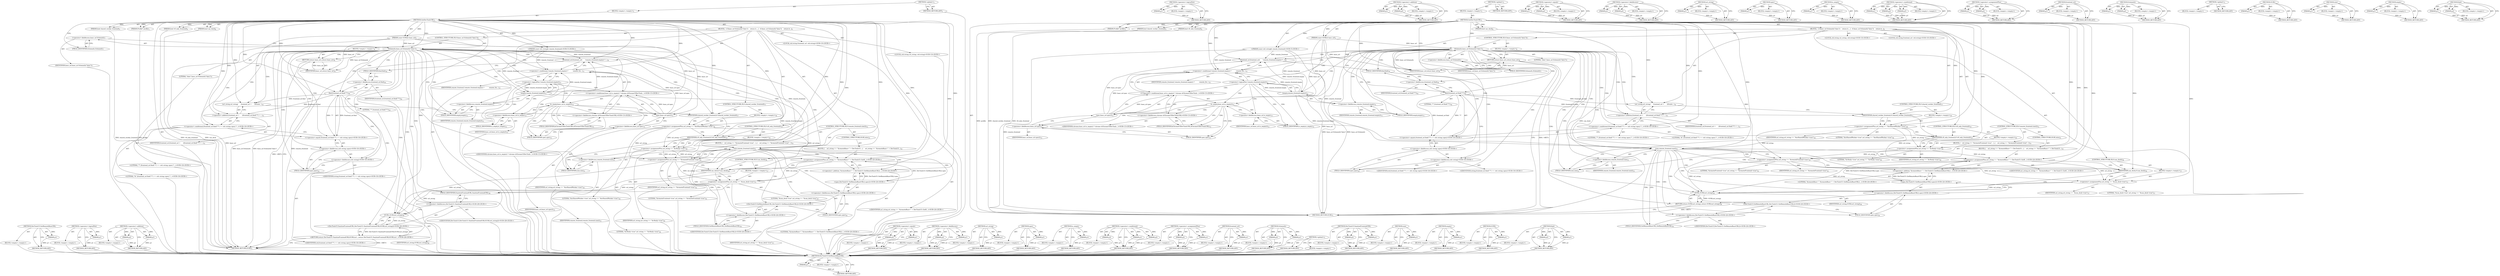 digraph "find" {
vulnerable_206 [label=<(METHOD,DevToolsUI.GetRemoteBaseURL)>];
vulnerable_207 [label=<(PARAM,p1)>];
vulnerable_208 [label=<(BLOCK,&lt;empty&gt;,&lt;empty&gt;)>];
vulnerable_209 [label=<(METHOD_RETURN,ANY)>];
vulnerable_162 [label=<(METHOD,&lt;operator&gt;.logicalNot)>];
vulnerable_163 [label=<(PARAM,p1)>];
vulnerable_164 [label=<(BLOCK,&lt;empty&gt;,&lt;empty&gt;)>];
vulnerable_165 [label=<(METHOD_RETURN,ANY)>];
vulnerable_182 [label=<(METHOD,&lt;operator&gt;.addition)>];
vulnerable_183 [label=<(PARAM,p1)>];
vulnerable_184 [label=<(PARAM,p2)>];
vulnerable_185 [label=<(BLOCK,&lt;empty&gt;,&lt;empty&gt;)>];
vulnerable_186 [label=<(METHOD_RETURN,ANY)>];
vulnerable_6 [label=<(METHOD,&lt;global&gt;)<SUB>1</SUB>>];
vulnerable_7 [label=<(BLOCK,&lt;empty&gt;,&lt;empty&gt;)<SUB>1</SUB>>];
vulnerable_8 [label=<(METHOD,GetDevToolsURL)<SUB>1</SUB>>];
vulnerable_9 [label=<(PARAM,Profile* profile)<SUB>1</SUB>>];
vulnerable_10 [label=<(PARAM,const GURL&amp; base_url)<SUB>2</SUB>>];
vulnerable_11 [label=<(PARAM,bool shared_worker_frontend)<SUB>3</SUB>>];
vulnerable_12 [label=<(PARAM,bool v8_only_frontend)<SUB>4</SUB>>];
vulnerable_13 [label="<(PARAM,const std::string&amp; remote_frontend)<SUB>5</SUB>>"];
vulnerable_14 [label=<(PARAM,bool can_dock)<SUB>6</SUB>>];
vulnerable_15 [label=<(BLOCK,{
  if (base_url.SchemeIs(&quot;data&quot;))
    return b...,{
  if (base_url.SchemeIs(&quot;data&quot;))
    return b...)<SUB>6</SUB>>];
vulnerable_16 [label=<(CONTROL_STRUCTURE,IF,if (base_url.SchemeIs(&quot;data&quot;)))<SUB>7</SUB>>];
vulnerable_17 [label=<(SchemeIs,base_url.SchemeIs(&quot;data&quot;))<SUB>7</SUB>>];
vulnerable_18 [label=<(&lt;operator&gt;.fieldAccess,base_url.SchemeIs)<SUB>7</SUB>>];
vulnerable_19 [label=<(IDENTIFIER,base_url,base_url.SchemeIs(&quot;data&quot;))<SUB>7</SUB>>];
vulnerable_20 [label=<(FIELD_IDENTIFIER,SchemeIs,SchemeIs)<SUB>7</SUB>>];
vulnerable_21 [label=<(LITERAL,&quot;data&quot;,base_url.SchemeIs(&quot;data&quot;))<SUB>7</SUB>>];
vulnerable_22 [label=<(BLOCK,&lt;empty&gt;,&lt;empty&gt;)<SUB>8</SUB>>];
vulnerable_23 [label=<(RETURN,return base_url;,return base_url;)<SUB>8</SUB>>];
vulnerable_24 [label=<(IDENTIFIER,base_url,return base_url;)<SUB>8</SUB>>];
vulnerable_25 [label="<(LOCAL,std.string frontend_url: std.string)<SUB>10</SUB>>"];
vulnerable_26 [label=<(frontend_url,frontend_url(
      !remote_frontend.empty() ?
...)<SUB>10</SUB>>];
vulnerable_27 [label=<(&lt;operator&gt;.conditional,!remote_frontend.empty() ?
          remote_fro...)<SUB>11</SUB>>];
vulnerable_28 [label=<(&lt;operator&gt;.logicalNot,!remote_frontend.empty())<SUB>11</SUB>>];
vulnerable_29 [label=<(empty,remote_frontend.empty())<SUB>11</SUB>>];
vulnerable_30 [label=<(&lt;operator&gt;.fieldAccess,remote_frontend.empty)<SUB>11</SUB>>];
vulnerable_31 [label=<(IDENTIFIER,remote_frontend,remote_frontend.empty())<SUB>11</SUB>>];
vulnerable_32 [label=<(FIELD_IDENTIFIER,empty,empty)<SUB>11</SUB>>];
vulnerable_33 [label=<(IDENTIFIER,remote_frontend,!remote_frontend.empty() ?
          remote_fro...)<SUB>12</SUB>>];
vulnerable_34 [label="<(&lt;operator&gt;.conditional,base_url.is_empty() ? chrome::kChromeUIDevTools...)<SUB>13</SUB>>"];
vulnerable_35 [label=<(is_empty,base_url.is_empty())<SUB>13</SUB>>];
vulnerable_36 [label=<(&lt;operator&gt;.fieldAccess,base_url.is_empty)<SUB>13</SUB>>];
vulnerable_37 [label=<(IDENTIFIER,base_url,base_url.is_empty())<SUB>13</SUB>>];
vulnerable_38 [label=<(FIELD_IDENTIFIER,is_empty,is_empty)<SUB>13</SUB>>];
vulnerable_39 [label="<(&lt;operator&gt;.fieldAccess,chrome::kChromeUIDevToolsURL)<SUB>13</SUB>>"];
vulnerable_40 [label="<(IDENTIFIER,chrome,base_url.is_empty() ? chrome::kChromeUIDevTools...)<SUB>13</SUB>>"];
vulnerable_41 [label=<(FIELD_IDENTIFIER,kChromeUIDevToolsURL,kChromeUIDevToolsURL)<SUB>13</SUB>>];
vulnerable_42 [label=<(spec,base_url.spec())<SUB>13</SUB>>];
vulnerable_43 [label=<(&lt;operator&gt;.fieldAccess,base_url.spec)<SUB>13</SUB>>];
vulnerable_44 [label=<(IDENTIFIER,base_url,base_url.spec())<SUB>13</SUB>>];
vulnerable_45 [label=<(FIELD_IDENTIFIER,spec,spec)<SUB>13</SUB>>];
vulnerable_46 [label="<(LOCAL,std.string url_string: std.string)<SUB>14</SUB>>"];
vulnerable_47 [label=<(url_string,url_string(
      frontend_url +
      ((fronte...)<SUB>14</SUB>>];
vulnerable_48 [label=<(&lt;operator&gt;.addition,frontend_url +
      ((frontend_url.find(&quot;?&quot;) =...)<SUB>15</SUB>>];
vulnerable_49 [label=<(IDENTIFIER,frontend_url,frontend_url +
      ((frontend_url.find(&quot;?&quot;) =...)<SUB>15</SUB>>];
vulnerable_50 [label="<(&lt;operator&gt;.conditional,(frontend_url.find(&quot;?&quot;) == std::string::npos) ?...)<SUB>16</SUB>>"];
vulnerable_51 [label="<(&lt;operator&gt;.equals,frontend_url.find(&quot;?&quot;) == std::string::npos)<SUB>16</SUB>>"];
vulnerable_52 [label=<(find,frontend_url.find(&quot;?&quot;))<SUB>16</SUB>>];
vulnerable_53 [label=<(&lt;operator&gt;.fieldAccess,frontend_url.find)<SUB>16</SUB>>];
vulnerable_54 [label=<(IDENTIFIER,frontend_url,frontend_url.find(&quot;?&quot;))<SUB>16</SUB>>];
vulnerable_55 [label=<(FIELD_IDENTIFIER,find,find)<SUB>16</SUB>>];
vulnerable_56 [label=<(LITERAL,&quot;?&quot;,frontend_url.find(&quot;?&quot;))<SUB>16</SUB>>];
vulnerable_57 [label="<(&lt;operator&gt;.fieldAccess,std::string::npos)<SUB>16</SUB>>"];
vulnerable_58 [label="<(&lt;operator&gt;.fieldAccess,std::string)<SUB>16</SUB>>"];
vulnerable_59 [label="<(IDENTIFIER,std,frontend_url.find(&quot;?&quot;) == std::string::npos)<SUB>16</SUB>>"];
vulnerable_60 [label="<(IDENTIFIER,string,frontend_url.find(&quot;?&quot;) == std::string::npos)<SUB>16</SUB>>"];
vulnerable_61 [label=<(FIELD_IDENTIFIER,npos,npos)<SUB>16</SUB>>];
vulnerable_62 [label="<(LITERAL,&quot;?&quot;,(frontend_url.find(&quot;?&quot;) == std::string::npos) ?...)<SUB>16</SUB>>"];
vulnerable_63 [label="<(LITERAL,&quot;&amp;&quot;,(frontend_url.find(&quot;?&quot;) == std::string::npos) ?...)<SUB>16</SUB>>"];
vulnerable_64 [label=<(CONTROL_STRUCTURE,IF,if (shared_worker_frontend))<SUB>17</SUB>>];
vulnerable_65 [label=<(IDENTIFIER,shared_worker_frontend,if (shared_worker_frontend))<SUB>17</SUB>>];
vulnerable_66 [label=<(BLOCK,&lt;empty&gt;,&lt;empty&gt;)<SUB>18</SUB>>];
vulnerable_67 [label=<(&lt;operator&gt;.assignmentPlus,url_string += &quot;&amp;isSharedWorker=true&quot;)<SUB>18</SUB>>];
vulnerable_68 [label=<(IDENTIFIER,url_string,url_string += &quot;&amp;isSharedWorker=true&quot;)<SUB>18</SUB>>];
vulnerable_69 [label=<(LITERAL,&quot;&amp;isSharedWorker=true&quot;,url_string += &quot;&amp;isSharedWorker=true&quot;)<SUB>18</SUB>>];
vulnerable_70 [label=<(CONTROL_STRUCTURE,IF,if (v8_only_frontend))<SUB>19</SUB>>];
vulnerable_71 [label=<(IDENTIFIER,v8_only_frontend,if (v8_only_frontend))<SUB>19</SUB>>];
vulnerable_72 [label=<(BLOCK,&lt;empty&gt;,&lt;empty&gt;)<SUB>20</SUB>>];
vulnerable_73 [label=<(&lt;operator&gt;.assignmentPlus,url_string += &quot;&amp;v8only=true&quot;)<SUB>20</SUB>>];
vulnerable_74 [label=<(IDENTIFIER,url_string,url_string += &quot;&amp;v8only=true&quot;)<SUB>20</SUB>>];
vulnerable_75 [label=<(LITERAL,&quot;&amp;v8only=true&quot;,url_string += &quot;&amp;v8only=true&quot;)<SUB>20</SUB>>];
vulnerable_76 [label=<(CONTROL_STRUCTURE,IF,if (remote_frontend.size()))<SUB>21</SUB>>];
vulnerable_77 [label=<(size,remote_frontend.size())<SUB>21</SUB>>];
vulnerable_78 [label=<(&lt;operator&gt;.fieldAccess,remote_frontend.size)<SUB>21</SUB>>];
vulnerable_79 [label=<(IDENTIFIER,remote_frontend,remote_frontend.size())<SUB>21</SUB>>];
vulnerable_80 [label=<(FIELD_IDENTIFIER,size,size)<SUB>21</SUB>>];
vulnerable_81 [label=<(BLOCK,{
    url_string += &quot;&amp;remoteFrontend=true&quot;;
  },{
    url_string += &quot;&amp;remoteFrontend=true&quot;;
  })<SUB>21</SUB>>];
vulnerable_82 [label=<(&lt;operator&gt;.assignmentPlus,url_string += &quot;&amp;remoteFrontend=true&quot;)<SUB>22</SUB>>];
vulnerable_83 [label=<(IDENTIFIER,url_string,url_string += &quot;&amp;remoteFrontend=true&quot;)<SUB>22</SUB>>];
vulnerable_84 [label=<(LITERAL,&quot;&amp;remoteFrontend=true&quot;,url_string += &quot;&amp;remoteFrontend=true&quot;)<SUB>22</SUB>>];
vulnerable_85 [label=<(CONTROL_STRUCTURE,ELSE,else)<SUB>23</SUB>>];
vulnerable_86 [label=<(BLOCK,{
    url_string += &quot;&amp;remoteBase=&quot; + DevToolsUI...,{
    url_string += &quot;&amp;remoteBase=&quot; + DevToolsUI...)<SUB>23</SUB>>];
vulnerable_87 [label="<(&lt;operator&gt;.assignmentPlus,url_string += &quot;&amp;remoteBase=&quot; + DevToolsUI::GetR...)<SUB>24</SUB>>"];
vulnerable_88 [label="<(IDENTIFIER,url_string,url_string += &quot;&amp;remoteBase=&quot; + DevToolsUI::GetR...)<SUB>24</SUB>>"];
vulnerable_89 [label="<(&lt;operator&gt;.addition,&quot;&amp;remoteBase=&quot; + DevToolsUI::GetRemoteBaseURL()...)<SUB>24</SUB>>"];
vulnerable_90 [label="<(LITERAL,&quot;&amp;remoteBase=&quot;,&quot;&amp;remoteBase=&quot; + DevToolsUI::GetRemoteBaseURL()...)<SUB>24</SUB>>"];
vulnerable_91 [label="<(spec,DevToolsUI::GetRemoteBaseURL().spec())<SUB>24</SUB>>"];
vulnerable_92 [label="<(&lt;operator&gt;.fieldAccess,DevToolsUI::GetRemoteBaseURL().spec)<SUB>24</SUB>>"];
vulnerable_93 [label="<(DevToolsUI.GetRemoteBaseURL,DevToolsUI::GetRemoteBaseURL())<SUB>24</SUB>>"];
vulnerable_94 [label="<(&lt;operator&gt;.fieldAccess,DevToolsUI::GetRemoteBaseURL)<SUB>24</SUB>>"];
vulnerable_95 [label="<(IDENTIFIER,DevToolsUI,DevToolsUI::GetRemoteBaseURL())<SUB>24</SUB>>"];
vulnerable_96 [label=<(FIELD_IDENTIFIER,GetRemoteBaseURL,GetRemoteBaseURL)<SUB>24</SUB>>];
vulnerable_97 [label=<(FIELD_IDENTIFIER,spec,spec)<SUB>24</SUB>>];
vulnerable_98 [label=<(CONTROL_STRUCTURE,IF,if (can_dock))<SUB>26</SUB>>];
vulnerable_99 [label=<(IDENTIFIER,can_dock,if (can_dock))<SUB>26</SUB>>];
vulnerable_100 [label=<(BLOCK,&lt;empty&gt;,&lt;empty&gt;)<SUB>27</SUB>>];
vulnerable_101 [label=<(&lt;operator&gt;.assignmentPlus,url_string += &quot;&amp;can_dock=true&quot;)<SUB>27</SUB>>];
vulnerable_102 [label=<(IDENTIFIER,url_string,url_string += &quot;&amp;can_dock=true&quot;)<SUB>27</SUB>>];
vulnerable_103 [label=<(LITERAL,&quot;&amp;can_dock=true&quot;,url_string += &quot;&amp;can_dock=true&quot;)<SUB>27</SUB>>];
vulnerable_104 [label=<(RETURN,return GURL(url_string);,return GURL(url_string);)<SUB>28</SUB>>];
vulnerable_105 [label=<(GURL,GURL(url_string))<SUB>28</SUB>>];
vulnerable_106 [label=<(IDENTIFIER,url_string,GURL(url_string))<SUB>28</SUB>>];
vulnerable_107 [label=<(METHOD_RETURN,GURL)<SUB>1</SUB>>];
vulnerable_109 [label=<(METHOD_RETURN,ANY)<SUB>1</SUB>>];
vulnerable_187 [label=<(METHOD,&lt;operator&gt;.equals)>];
vulnerable_188 [label=<(PARAM,p1)>];
vulnerable_189 [label=<(PARAM,p2)>];
vulnerable_190 [label=<(BLOCK,&lt;empty&gt;,&lt;empty&gt;)>];
vulnerable_191 [label=<(METHOD_RETURN,ANY)>];
vulnerable_147 [label=<(METHOD,&lt;operator&gt;.fieldAccess)>];
vulnerable_148 [label=<(PARAM,p1)>];
vulnerable_149 [label=<(PARAM,p2)>];
vulnerable_150 [label=<(BLOCK,&lt;empty&gt;,&lt;empty&gt;)>];
vulnerable_151 [label=<(METHOD_RETURN,ANY)>];
vulnerable_178 [label=<(METHOD,url_string)>];
vulnerable_179 [label=<(PARAM,p1)>];
vulnerable_180 [label=<(BLOCK,&lt;empty&gt;,&lt;empty&gt;)>];
vulnerable_181 [label=<(METHOD_RETURN,ANY)>];
vulnerable_174 [label=<(METHOD,spec)>];
vulnerable_175 [label=<(PARAM,p1)>];
vulnerable_176 [label=<(BLOCK,&lt;empty&gt;,&lt;empty&gt;)>];
vulnerable_177 [label=<(METHOD_RETURN,ANY)>];
vulnerable_170 [label=<(METHOD,is_empty)>];
vulnerable_171 [label=<(PARAM,p1)>];
vulnerable_172 [label=<(BLOCK,&lt;empty&gt;,&lt;empty&gt;)>];
vulnerable_173 [label=<(METHOD_RETURN,ANY)>];
vulnerable_156 [label=<(METHOD,&lt;operator&gt;.conditional)>];
vulnerable_157 [label=<(PARAM,p1)>];
vulnerable_158 [label=<(PARAM,p2)>];
vulnerable_159 [label=<(PARAM,p3)>];
vulnerable_160 [label=<(BLOCK,&lt;empty&gt;,&lt;empty&gt;)>];
vulnerable_161 [label=<(METHOD_RETURN,ANY)>];
vulnerable_197 [label=<(METHOD,&lt;operator&gt;.assignmentPlus)>];
vulnerable_198 [label=<(PARAM,p1)>];
vulnerable_199 [label=<(PARAM,p2)>];
vulnerable_200 [label=<(BLOCK,&lt;empty&gt;,&lt;empty&gt;)>];
vulnerable_201 [label=<(METHOD_RETURN,ANY)>];
vulnerable_152 [label=<(METHOD,frontend_url)>];
vulnerable_153 [label=<(PARAM,p1)>];
vulnerable_154 [label=<(BLOCK,&lt;empty&gt;,&lt;empty&gt;)>];
vulnerable_155 [label=<(METHOD_RETURN,ANY)>];
vulnerable_142 [label=<(METHOD,SchemeIs)>];
vulnerable_143 [label=<(PARAM,p1)>];
vulnerable_144 [label=<(PARAM,p2)>];
vulnerable_145 [label=<(BLOCK,&lt;empty&gt;,&lt;empty&gt;)>];
vulnerable_146 [label=<(METHOD_RETURN,ANY)>];
vulnerable_136 [label=<(METHOD,&lt;global&gt;)<SUB>1</SUB>>];
vulnerable_137 [label=<(BLOCK,&lt;empty&gt;,&lt;empty&gt;)>];
vulnerable_138 [label=<(METHOD_RETURN,ANY)>];
vulnerable_210 [label=<(METHOD,GURL)>];
vulnerable_211 [label=<(PARAM,p1)>];
vulnerable_212 [label=<(BLOCK,&lt;empty&gt;,&lt;empty&gt;)>];
vulnerable_213 [label=<(METHOD_RETURN,ANY)>];
vulnerable_202 [label=<(METHOD,size)>];
vulnerable_203 [label=<(PARAM,p1)>];
vulnerable_204 [label=<(BLOCK,&lt;empty&gt;,&lt;empty&gt;)>];
vulnerable_205 [label=<(METHOD_RETURN,ANY)>];
vulnerable_166 [label=<(METHOD,empty)>];
vulnerable_167 [label=<(PARAM,p1)>];
vulnerable_168 [label=<(BLOCK,&lt;empty&gt;,&lt;empty&gt;)>];
vulnerable_169 [label=<(METHOD_RETURN,ANY)>];
vulnerable_192 [label=<(METHOD,find)>];
vulnerable_193 [label=<(PARAM,p1)>];
vulnerable_194 [label=<(PARAM,p2)>];
vulnerable_195 [label=<(BLOCK,&lt;empty&gt;,&lt;empty&gt;)>];
vulnerable_196 [label=<(METHOD_RETURN,ANY)>];
fixed_210 [label=<(METHOD,DevToolsUI.GetRemoteBaseURL)>];
fixed_211 [label=<(PARAM,p1)>];
fixed_212 [label=<(BLOCK,&lt;empty&gt;,&lt;empty&gt;)>];
fixed_213 [label=<(METHOD_RETURN,ANY)>];
fixed_166 [label=<(METHOD,&lt;operator&gt;.logicalNot)>];
fixed_167 [label=<(PARAM,p1)>];
fixed_168 [label=<(BLOCK,&lt;empty&gt;,&lt;empty&gt;)>];
fixed_169 [label=<(METHOD_RETURN,ANY)>];
fixed_186 [label=<(METHOD,&lt;operator&gt;.addition)>];
fixed_187 [label=<(PARAM,p1)>];
fixed_188 [label=<(PARAM,p2)>];
fixed_189 [label=<(BLOCK,&lt;empty&gt;,&lt;empty&gt;)>];
fixed_190 [label=<(METHOD_RETURN,ANY)>];
fixed_6 [label=<(METHOD,&lt;global&gt;)<SUB>1</SUB>>];
fixed_7 [label=<(BLOCK,&lt;empty&gt;,&lt;empty&gt;)<SUB>1</SUB>>];
fixed_8 [label=<(METHOD,GetDevToolsURL)<SUB>1</SUB>>];
fixed_9 [label=<(PARAM,Profile* profile)<SUB>1</SUB>>];
fixed_10 [label=<(PARAM,const GURL&amp; base_url)<SUB>2</SUB>>];
fixed_11 [label=<(PARAM,bool shared_worker_frontend)<SUB>3</SUB>>];
fixed_12 [label=<(PARAM,bool v8_only_frontend)<SUB>4</SUB>>];
fixed_13 [label="<(PARAM,const std::string&amp; remote_frontend)<SUB>5</SUB>>"];
fixed_14 [label=<(PARAM,bool can_dock)<SUB>6</SUB>>];
fixed_15 [label=<(BLOCK,{
  if (base_url.SchemeIs(&quot;data&quot;))
    return b...,{
  if (base_url.SchemeIs(&quot;data&quot;))
    return b...)<SUB>6</SUB>>];
fixed_16 [label=<(CONTROL_STRUCTURE,IF,if (base_url.SchemeIs(&quot;data&quot;)))<SUB>7</SUB>>];
fixed_17 [label=<(SchemeIs,base_url.SchemeIs(&quot;data&quot;))<SUB>7</SUB>>];
fixed_18 [label=<(&lt;operator&gt;.fieldAccess,base_url.SchemeIs)<SUB>7</SUB>>];
fixed_19 [label=<(IDENTIFIER,base_url,base_url.SchemeIs(&quot;data&quot;))<SUB>7</SUB>>];
fixed_20 [label=<(FIELD_IDENTIFIER,SchemeIs,SchemeIs)<SUB>7</SUB>>];
fixed_21 [label=<(LITERAL,&quot;data&quot;,base_url.SchemeIs(&quot;data&quot;))<SUB>7</SUB>>];
fixed_22 [label=<(BLOCK,&lt;empty&gt;,&lt;empty&gt;)<SUB>8</SUB>>];
fixed_23 [label=<(RETURN,return base_url;,return base_url;)<SUB>8</SUB>>];
fixed_24 [label=<(IDENTIFIER,base_url,return base_url;)<SUB>8</SUB>>];
fixed_25 [label="<(LOCAL,std.string frontend_url: std.string)<SUB>10</SUB>>"];
fixed_26 [label=<(frontend_url,frontend_url(
      !remote_frontend.empty() ?
...)<SUB>10</SUB>>];
fixed_27 [label=<(&lt;operator&gt;.conditional,!remote_frontend.empty() ?
          remote_fro...)<SUB>11</SUB>>];
fixed_28 [label=<(&lt;operator&gt;.logicalNot,!remote_frontend.empty())<SUB>11</SUB>>];
fixed_29 [label=<(empty,remote_frontend.empty())<SUB>11</SUB>>];
fixed_30 [label=<(&lt;operator&gt;.fieldAccess,remote_frontend.empty)<SUB>11</SUB>>];
fixed_31 [label=<(IDENTIFIER,remote_frontend,remote_frontend.empty())<SUB>11</SUB>>];
fixed_32 [label=<(FIELD_IDENTIFIER,empty,empty)<SUB>11</SUB>>];
fixed_33 [label=<(IDENTIFIER,remote_frontend,!remote_frontend.empty() ?
          remote_fro...)<SUB>12</SUB>>];
fixed_34 [label="<(&lt;operator&gt;.conditional,base_url.is_empty() ? chrome::kChromeUIDevTools...)<SUB>13</SUB>>"];
fixed_35 [label=<(is_empty,base_url.is_empty())<SUB>13</SUB>>];
fixed_36 [label=<(&lt;operator&gt;.fieldAccess,base_url.is_empty)<SUB>13</SUB>>];
fixed_37 [label=<(IDENTIFIER,base_url,base_url.is_empty())<SUB>13</SUB>>];
fixed_38 [label=<(FIELD_IDENTIFIER,is_empty,is_empty)<SUB>13</SUB>>];
fixed_39 [label="<(&lt;operator&gt;.fieldAccess,chrome::kChromeUIDevToolsURL)<SUB>13</SUB>>"];
fixed_40 [label="<(IDENTIFIER,chrome,base_url.is_empty() ? chrome::kChromeUIDevTools...)<SUB>13</SUB>>"];
fixed_41 [label=<(FIELD_IDENTIFIER,kChromeUIDevToolsURL,kChromeUIDevToolsURL)<SUB>13</SUB>>];
fixed_42 [label=<(spec,base_url.spec())<SUB>13</SUB>>];
fixed_43 [label=<(&lt;operator&gt;.fieldAccess,base_url.spec)<SUB>13</SUB>>];
fixed_44 [label=<(IDENTIFIER,base_url,base_url.spec())<SUB>13</SUB>>];
fixed_45 [label=<(FIELD_IDENTIFIER,spec,spec)<SUB>13</SUB>>];
fixed_46 [label="<(LOCAL,std.string url_string: std.string)<SUB>14</SUB>>"];
fixed_47 [label=<(url_string,url_string(
      frontend_url +
      ((fronte...)<SUB>14</SUB>>];
fixed_48 [label=<(&lt;operator&gt;.addition,frontend_url +
      ((frontend_url.find(&quot;?&quot;) =...)<SUB>15</SUB>>];
fixed_49 [label=<(IDENTIFIER,frontend_url,frontend_url +
      ((frontend_url.find(&quot;?&quot;) =...)<SUB>15</SUB>>];
fixed_50 [label="<(&lt;operator&gt;.conditional,(frontend_url.find(&quot;?&quot;) == std::string::npos) ?...)<SUB>16</SUB>>"];
fixed_51 [label="<(&lt;operator&gt;.equals,frontend_url.find(&quot;?&quot;) == std::string::npos)<SUB>16</SUB>>"];
fixed_52 [label=<(find,frontend_url.find(&quot;?&quot;))<SUB>16</SUB>>];
fixed_53 [label=<(&lt;operator&gt;.fieldAccess,frontend_url.find)<SUB>16</SUB>>];
fixed_54 [label=<(IDENTIFIER,frontend_url,frontend_url.find(&quot;?&quot;))<SUB>16</SUB>>];
fixed_55 [label=<(FIELD_IDENTIFIER,find,find)<SUB>16</SUB>>];
fixed_56 [label=<(LITERAL,&quot;?&quot;,frontend_url.find(&quot;?&quot;))<SUB>16</SUB>>];
fixed_57 [label="<(&lt;operator&gt;.fieldAccess,std::string::npos)<SUB>16</SUB>>"];
fixed_58 [label="<(&lt;operator&gt;.fieldAccess,std::string)<SUB>16</SUB>>"];
fixed_59 [label="<(IDENTIFIER,std,frontend_url.find(&quot;?&quot;) == std::string::npos)<SUB>16</SUB>>"];
fixed_60 [label="<(IDENTIFIER,string,frontend_url.find(&quot;?&quot;) == std::string::npos)<SUB>16</SUB>>"];
fixed_61 [label=<(FIELD_IDENTIFIER,npos,npos)<SUB>16</SUB>>];
fixed_62 [label="<(LITERAL,&quot;?&quot;,(frontend_url.find(&quot;?&quot;) == std::string::npos) ?...)<SUB>16</SUB>>"];
fixed_63 [label="<(LITERAL,&quot;&amp;&quot;,(frontend_url.find(&quot;?&quot;) == std::string::npos) ?...)<SUB>16</SUB>>"];
fixed_64 [label=<(CONTROL_STRUCTURE,IF,if (shared_worker_frontend))<SUB>17</SUB>>];
fixed_65 [label=<(IDENTIFIER,shared_worker_frontend,if (shared_worker_frontend))<SUB>17</SUB>>];
fixed_66 [label=<(BLOCK,&lt;empty&gt;,&lt;empty&gt;)<SUB>18</SUB>>];
fixed_67 [label=<(&lt;operator&gt;.assignmentPlus,url_string += &quot;&amp;isSharedWorker=true&quot;)<SUB>18</SUB>>];
fixed_68 [label=<(IDENTIFIER,url_string,url_string += &quot;&amp;isSharedWorker=true&quot;)<SUB>18</SUB>>];
fixed_69 [label=<(LITERAL,&quot;&amp;isSharedWorker=true&quot;,url_string += &quot;&amp;isSharedWorker=true&quot;)<SUB>18</SUB>>];
fixed_70 [label=<(CONTROL_STRUCTURE,IF,if (v8_only_frontend))<SUB>19</SUB>>];
fixed_71 [label=<(IDENTIFIER,v8_only_frontend,if (v8_only_frontend))<SUB>19</SUB>>];
fixed_72 [label=<(BLOCK,&lt;empty&gt;,&lt;empty&gt;)<SUB>20</SUB>>];
fixed_73 [label=<(&lt;operator&gt;.assignmentPlus,url_string += &quot;&amp;v8only=true&quot;)<SUB>20</SUB>>];
fixed_74 [label=<(IDENTIFIER,url_string,url_string += &quot;&amp;v8only=true&quot;)<SUB>20</SUB>>];
fixed_75 [label=<(LITERAL,&quot;&amp;v8only=true&quot;,url_string += &quot;&amp;v8only=true&quot;)<SUB>20</SUB>>];
fixed_76 [label=<(CONTROL_STRUCTURE,IF,if (remote_frontend.size()))<SUB>21</SUB>>];
fixed_77 [label=<(size,remote_frontend.size())<SUB>21</SUB>>];
fixed_78 [label=<(&lt;operator&gt;.fieldAccess,remote_frontend.size)<SUB>21</SUB>>];
fixed_79 [label=<(IDENTIFIER,remote_frontend,remote_frontend.size())<SUB>21</SUB>>];
fixed_80 [label=<(FIELD_IDENTIFIER,size,size)<SUB>21</SUB>>];
fixed_81 [label=<(BLOCK,{
    url_string += &quot;&amp;remoteFrontend=true&quot;;
  },{
    url_string += &quot;&amp;remoteFrontend=true&quot;;
  })<SUB>21</SUB>>];
fixed_82 [label=<(&lt;operator&gt;.assignmentPlus,url_string += &quot;&amp;remoteFrontend=true&quot;)<SUB>22</SUB>>];
fixed_83 [label=<(IDENTIFIER,url_string,url_string += &quot;&amp;remoteFrontend=true&quot;)<SUB>22</SUB>>];
fixed_84 [label=<(LITERAL,&quot;&amp;remoteFrontend=true&quot;,url_string += &quot;&amp;remoteFrontend=true&quot;)<SUB>22</SUB>>];
fixed_85 [label=<(CONTROL_STRUCTURE,ELSE,else)<SUB>23</SUB>>];
fixed_86 [label=<(BLOCK,{
    url_string += &quot;&amp;remoteBase=&quot; + DevToolsUI...,{
    url_string += &quot;&amp;remoteBase=&quot; + DevToolsUI...)<SUB>23</SUB>>];
fixed_87 [label="<(&lt;operator&gt;.assignmentPlus,url_string += &quot;&amp;remoteBase=&quot; + DevToolsUI::GetR...)<SUB>24</SUB>>"];
fixed_88 [label="<(IDENTIFIER,url_string,url_string += &quot;&amp;remoteBase=&quot; + DevToolsUI::GetR...)<SUB>24</SUB>>"];
fixed_89 [label="<(&lt;operator&gt;.addition,&quot;&amp;remoteBase=&quot; + DevToolsUI::GetRemoteBaseURL()...)<SUB>24</SUB>>"];
fixed_90 [label="<(LITERAL,&quot;&amp;remoteBase=&quot;,&quot;&amp;remoteBase=&quot; + DevToolsUI::GetRemoteBaseURL()...)<SUB>24</SUB>>"];
fixed_91 [label="<(spec,DevToolsUI::GetRemoteBaseURL().spec())<SUB>24</SUB>>"];
fixed_92 [label="<(&lt;operator&gt;.fieldAccess,DevToolsUI::GetRemoteBaseURL().spec)<SUB>24</SUB>>"];
fixed_93 [label="<(DevToolsUI.GetRemoteBaseURL,DevToolsUI::GetRemoteBaseURL())<SUB>24</SUB>>"];
fixed_94 [label="<(&lt;operator&gt;.fieldAccess,DevToolsUI::GetRemoteBaseURL)<SUB>24</SUB>>"];
fixed_95 [label="<(IDENTIFIER,DevToolsUI,DevToolsUI::GetRemoteBaseURL())<SUB>24</SUB>>"];
fixed_96 [label=<(FIELD_IDENTIFIER,GetRemoteBaseURL,GetRemoteBaseURL)<SUB>24</SUB>>];
fixed_97 [label=<(FIELD_IDENTIFIER,spec,spec)<SUB>24</SUB>>];
fixed_98 [label=<(CONTROL_STRUCTURE,IF,if (can_dock))<SUB>26</SUB>>];
fixed_99 [label=<(IDENTIFIER,can_dock,if (can_dock))<SUB>26</SUB>>];
fixed_100 [label=<(BLOCK,&lt;empty&gt;,&lt;empty&gt;)<SUB>27</SUB>>];
fixed_101 [label=<(&lt;operator&gt;.assignmentPlus,url_string += &quot;&amp;can_dock=true&quot;)<SUB>27</SUB>>];
fixed_102 [label=<(IDENTIFIER,url_string,url_string += &quot;&amp;can_dock=true&quot;)<SUB>27</SUB>>];
fixed_103 [label=<(LITERAL,&quot;&amp;can_dock=true&quot;,url_string += &quot;&amp;can_dock=true&quot;)<SUB>27</SUB>>];
fixed_104 [label="<(RETURN,return DevToolsUI::SanitizeFrontendURL(GURL(url...,return DevToolsUI::SanitizeFrontendURL(GURL(url...)<SUB>28</SUB>>"];
fixed_105 [label="<(DevToolsUI.SanitizeFrontendURL,DevToolsUI::SanitizeFrontendURL(GURL(url_string)))<SUB>28</SUB>>"];
fixed_106 [label="<(&lt;operator&gt;.fieldAccess,DevToolsUI::SanitizeFrontendURL)<SUB>28</SUB>>"];
fixed_107 [label="<(IDENTIFIER,DevToolsUI,DevToolsUI::SanitizeFrontendURL(GURL(url_string)))<SUB>28</SUB>>"];
fixed_108 [label=<(FIELD_IDENTIFIER,SanitizeFrontendURL,SanitizeFrontendURL)<SUB>28</SUB>>];
fixed_109 [label=<(GURL,GURL(url_string))<SUB>28</SUB>>];
fixed_110 [label=<(IDENTIFIER,url_string,GURL(url_string))<SUB>28</SUB>>];
fixed_111 [label=<(METHOD_RETURN,GURL)<SUB>1</SUB>>];
fixed_113 [label=<(METHOD_RETURN,ANY)<SUB>1</SUB>>];
fixed_191 [label=<(METHOD,&lt;operator&gt;.equals)>];
fixed_192 [label=<(PARAM,p1)>];
fixed_193 [label=<(PARAM,p2)>];
fixed_194 [label=<(BLOCK,&lt;empty&gt;,&lt;empty&gt;)>];
fixed_195 [label=<(METHOD_RETURN,ANY)>];
fixed_151 [label=<(METHOD,&lt;operator&gt;.fieldAccess)>];
fixed_152 [label=<(PARAM,p1)>];
fixed_153 [label=<(PARAM,p2)>];
fixed_154 [label=<(BLOCK,&lt;empty&gt;,&lt;empty&gt;)>];
fixed_155 [label=<(METHOD_RETURN,ANY)>];
fixed_182 [label=<(METHOD,url_string)>];
fixed_183 [label=<(PARAM,p1)>];
fixed_184 [label=<(BLOCK,&lt;empty&gt;,&lt;empty&gt;)>];
fixed_185 [label=<(METHOD_RETURN,ANY)>];
fixed_178 [label=<(METHOD,spec)>];
fixed_179 [label=<(PARAM,p1)>];
fixed_180 [label=<(BLOCK,&lt;empty&gt;,&lt;empty&gt;)>];
fixed_181 [label=<(METHOD_RETURN,ANY)>];
fixed_174 [label=<(METHOD,is_empty)>];
fixed_175 [label=<(PARAM,p1)>];
fixed_176 [label=<(BLOCK,&lt;empty&gt;,&lt;empty&gt;)>];
fixed_177 [label=<(METHOD_RETURN,ANY)>];
fixed_160 [label=<(METHOD,&lt;operator&gt;.conditional)>];
fixed_161 [label=<(PARAM,p1)>];
fixed_162 [label=<(PARAM,p2)>];
fixed_163 [label=<(PARAM,p3)>];
fixed_164 [label=<(BLOCK,&lt;empty&gt;,&lt;empty&gt;)>];
fixed_165 [label=<(METHOD_RETURN,ANY)>];
fixed_201 [label=<(METHOD,&lt;operator&gt;.assignmentPlus)>];
fixed_202 [label=<(PARAM,p1)>];
fixed_203 [label=<(PARAM,p2)>];
fixed_204 [label=<(BLOCK,&lt;empty&gt;,&lt;empty&gt;)>];
fixed_205 [label=<(METHOD_RETURN,ANY)>];
fixed_156 [label=<(METHOD,frontend_url)>];
fixed_157 [label=<(PARAM,p1)>];
fixed_158 [label=<(BLOCK,&lt;empty&gt;,&lt;empty&gt;)>];
fixed_159 [label=<(METHOD_RETURN,ANY)>];
fixed_146 [label=<(METHOD,SchemeIs)>];
fixed_147 [label=<(PARAM,p1)>];
fixed_148 [label=<(PARAM,p2)>];
fixed_149 [label=<(BLOCK,&lt;empty&gt;,&lt;empty&gt;)>];
fixed_150 [label=<(METHOD_RETURN,ANY)>];
fixed_140 [label=<(METHOD,&lt;global&gt;)<SUB>1</SUB>>];
fixed_141 [label=<(BLOCK,&lt;empty&gt;,&lt;empty&gt;)>];
fixed_142 [label=<(METHOD_RETURN,ANY)>];
fixed_214 [label=<(METHOD,DevToolsUI.SanitizeFrontendURL)>];
fixed_215 [label=<(PARAM,p1)>];
fixed_216 [label=<(PARAM,p2)>];
fixed_217 [label=<(BLOCK,&lt;empty&gt;,&lt;empty&gt;)>];
fixed_218 [label=<(METHOD_RETURN,ANY)>];
fixed_206 [label=<(METHOD,size)>];
fixed_207 [label=<(PARAM,p1)>];
fixed_208 [label=<(BLOCK,&lt;empty&gt;,&lt;empty&gt;)>];
fixed_209 [label=<(METHOD_RETURN,ANY)>];
fixed_170 [label=<(METHOD,empty)>];
fixed_171 [label=<(PARAM,p1)>];
fixed_172 [label=<(BLOCK,&lt;empty&gt;,&lt;empty&gt;)>];
fixed_173 [label=<(METHOD_RETURN,ANY)>];
fixed_219 [label=<(METHOD,GURL)>];
fixed_220 [label=<(PARAM,p1)>];
fixed_221 [label=<(BLOCK,&lt;empty&gt;,&lt;empty&gt;)>];
fixed_222 [label=<(METHOD_RETURN,ANY)>];
fixed_196 [label=<(METHOD,find)>];
fixed_197 [label=<(PARAM,p1)>];
fixed_198 [label=<(PARAM,p2)>];
fixed_199 [label=<(BLOCK,&lt;empty&gt;,&lt;empty&gt;)>];
fixed_200 [label=<(METHOD_RETURN,ANY)>];
vulnerable_206 -> vulnerable_207  [key=0, label="AST: "];
vulnerable_206 -> vulnerable_207  [key=1, label="DDG: "];
vulnerable_206 -> vulnerable_208  [key=0, label="AST: "];
vulnerable_206 -> vulnerable_209  [key=0, label="AST: "];
vulnerable_206 -> vulnerable_209  [key=1, label="CFG: "];
vulnerable_207 -> vulnerable_209  [key=0, label="DDG: p1"];
vulnerable_162 -> vulnerable_163  [key=0, label="AST: "];
vulnerable_162 -> vulnerable_163  [key=1, label="DDG: "];
vulnerable_162 -> vulnerable_164  [key=0, label="AST: "];
vulnerable_162 -> vulnerable_165  [key=0, label="AST: "];
vulnerable_162 -> vulnerable_165  [key=1, label="CFG: "];
vulnerable_163 -> vulnerable_165  [key=0, label="DDG: p1"];
vulnerable_182 -> vulnerable_183  [key=0, label="AST: "];
vulnerable_182 -> vulnerable_183  [key=1, label="DDG: "];
vulnerable_182 -> vulnerable_185  [key=0, label="AST: "];
vulnerable_182 -> vulnerable_184  [key=0, label="AST: "];
vulnerable_182 -> vulnerable_184  [key=1, label="DDG: "];
vulnerable_182 -> vulnerable_186  [key=0, label="AST: "];
vulnerable_182 -> vulnerable_186  [key=1, label="CFG: "];
vulnerable_183 -> vulnerable_186  [key=0, label="DDG: p1"];
vulnerable_184 -> vulnerable_186  [key=0, label="DDG: p2"];
vulnerable_6 -> vulnerable_7  [key=0, label="AST: "];
vulnerable_6 -> vulnerable_109  [key=0, label="AST: "];
vulnerable_6 -> vulnerable_109  [key=1, label="CFG: "];
vulnerable_7 -> vulnerable_8  [key=0, label="AST: "];
vulnerable_8 -> vulnerable_9  [key=0, label="AST: "];
vulnerable_8 -> vulnerable_9  [key=1, label="DDG: "];
vulnerable_8 -> vulnerable_10  [key=0, label="AST: "];
vulnerable_8 -> vulnerable_10  [key=1, label="DDG: "];
vulnerable_8 -> vulnerable_11  [key=0, label="AST: "];
vulnerable_8 -> vulnerable_11  [key=1, label="DDG: "];
vulnerable_8 -> vulnerable_12  [key=0, label="AST: "];
vulnerable_8 -> vulnerable_12  [key=1, label="DDG: "];
vulnerable_8 -> vulnerable_13  [key=0, label="AST: "];
vulnerable_8 -> vulnerable_13  [key=1, label="DDG: "];
vulnerable_8 -> vulnerable_14  [key=0, label="AST: "];
vulnerable_8 -> vulnerable_14  [key=1, label="DDG: "];
vulnerable_8 -> vulnerable_15  [key=0, label="AST: "];
vulnerable_8 -> vulnerable_107  [key=0, label="AST: "];
vulnerable_8 -> vulnerable_20  [key=0, label="CFG: "];
vulnerable_8 -> vulnerable_26  [key=0, label="DDG: "];
vulnerable_8 -> vulnerable_47  [key=0, label="DDG: "];
vulnerable_8 -> vulnerable_65  [key=0, label="DDG: "];
vulnerable_8 -> vulnerable_71  [key=0, label="DDG: "];
vulnerable_8 -> vulnerable_99  [key=0, label="DDG: "];
vulnerable_8 -> vulnerable_17  [key=0, label="DDG: "];
vulnerable_8 -> vulnerable_27  [key=0, label="DDG: "];
vulnerable_8 -> vulnerable_48  [key=0, label="DDG: "];
vulnerable_8 -> vulnerable_67  [key=0, label="DDG: "];
vulnerable_8 -> vulnerable_73  [key=0, label="DDG: "];
vulnerable_8 -> vulnerable_77  [key=0, label="DDG: "];
vulnerable_8 -> vulnerable_82  [key=0, label="DDG: "];
vulnerable_8 -> vulnerable_101  [key=0, label="DDG: "];
vulnerable_8 -> vulnerable_105  [key=0, label="DDG: "];
vulnerable_8 -> vulnerable_24  [key=0, label="DDG: "];
vulnerable_8 -> vulnerable_50  [key=0, label="DDG: "];
vulnerable_8 -> vulnerable_87  [key=0, label="DDG: "];
vulnerable_8 -> vulnerable_52  [key=0, label="DDG: "];
vulnerable_8 -> vulnerable_89  [key=0, label="DDG: "];
vulnerable_9 -> vulnerable_107  [key=0, label="DDG: profile"];
vulnerable_10 -> vulnerable_107  [key=0, label="DDG: base_url"];
vulnerable_10 -> vulnerable_17  [key=0, label="DDG: base_url"];
vulnerable_10 -> vulnerable_24  [key=0, label="DDG: base_url"];
vulnerable_10 -> vulnerable_35  [key=0, label="DDG: base_url"];
vulnerable_10 -> vulnerable_42  [key=0, label="DDG: base_url"];
vulnerable_11 -> vulnerable_107  [key=0, label="DDG: shared_worker_frontend"];
vulnerable_12 -> vulnerable_107  [key=0, label="DDG: v8_only_frontend"];
vulnerable_13 -> vulnerable_107  [key=0, label="DDG: remote_frontend"];
vulnerable_13 -> vulnerable_26  [key=0, label="DDG: remote_frontend"];
vulnerable_13 -> vulnerable_27  [key=0, label="DDG: remote_frontend"];
vulnerable_13 -> vulnerable_77  [key=0, label="DDG: remote_frontend"];
vulnerable_13 -> vulnerable_29  [key=0, label="DDG: remote_frontend"];
vulnerable_14 -> vulnerable_107  [key=0, label="DDG: can_dock"];
vulnerable_15 -> vulnerable_16  [key=0, label="AST: "];
vulnerable_15 -> vulnerable_25  [key=0, label="AST: "];
vulnerable_15 -> vulnerable_26  [key=0, label="AST: "];
vulnerable_15 -> vulnerable_46  [key=0, label="AST: "];
vulnerable_15 -> vulnerable_47  [key=0, label="AST: "];
vulnerable_15 -> vulnerable_64  [key=0, label="AST: "];
vulnerable_15 -> vulnerable_70  [key=0, label="AST: "];
vulnerable_15 -> vulnerable_76  [key=0, label="AST: "];
vulnerable_15 -> vulnerable_98  [key=0, label="AST: "];
vulnerable_15 -> vulnerable_104  [key=0, label="AST: "];
vulnerable_16 -> vulnerable_17  [key=0, label="AST: "];
vulnerable_16 -> vulnerable_22  [key=0, label="AST: "];
vulnerable_17 -> vulnerable_18  [key=0, label="AST: "];
vulnerable_17 -> vulnerable_21  [key=0, label="AST: "];
vulnerable_17 -> vulnerable_23  [key=0, label="CFG: "];
vulnerable_17 -> vulnerable_23  [key=1, label="CDG: "];
vulnerable_17 -> vulnerable_32  [key=0, label="CFG: "];
vulnerable_17 -> vulnerable_32  [key=1, label="CDG: "];
vulnerable_17 -> vulnerable_107  [key=0, label="DDG: base_url.SchemeIs"];
vulnerable_17 -> vulnerable_107  [key=1, label="DDG: base_url.SchemeIs(&quot;data&quot;)"];
vulnerable_17 -> vulnerable_24  [key=0, label="DDG: base_url.SchemeIs"];
vulnerable_17 -> vulnerable_47  [key=0, label="CDG: "];
vulnerable_17 -> vulnerable_30  [key=0, label="CDG: "];
vulnerable_17 -> vulnerable_48  [key=0, label="CDG: "];
vulnerable_17 -> vulnerable_26  [key=0, label="CDG: "];
vulnerable_17 -> vulnerable_77  [key=0, label="CDG: "];
vulnerable_17 -> vulnerable_51  [key=0, label="CDG: "];
vulnerable_17 -> vulnerable_57  [key=0, label="CDG: "];
vulnerable_17 -> vulnerable_28  [key=0, label="CDG: "];
vulnerable_17 -> vulnerable_52  [key=0, label="CDG: "];
vulnerable_17 -> vulnerable_99  [key=0, label="CDG: "];
vulnerable_17 -> vulnerable_104  [key=0, label="CDG: "];
vulnerable_17 -> vulnerable_27  [key=0, label="CDG: "];
vulnerable_17 -> vulnerable_29  [key=0, label="CDG: "];
vulnerable_17 -> vulnerable_65  [key=0, label="CDG: "];
vulnerable_17 -> vulnerable_50  [key=0, label="CDG: "];
vulnerable_17 -> vulnerable_80  [key=0, label="CDG: "];
vulnerable_17 -> vulnerable_58  [key=0, label="CDG: "];
vulnerable_17 -> vulnerable_61  [key=0, label="CDG: "];
vulnerable_17 -> vulnerable_71  [key=0, label="CDG: "];
vulnerable_17 -> vulnerable_105  [key=0, label="CDG: "];
vulnerable_17 -> vulnerable_53  [key=0, label="CDG: "];
vulnerable_17 -> vulnerable_55  [key=0, label="CDG: "];
vulnerable_17 -> vulnerable_78  [key=0, label="CDG: "];
vulnerable_18 -> vulnerable_19  [key=0, label="AST: "];
vulnerable_18 -> vulnerable_20  [key=0, label="AST: "];
vulnerable_18 -> vulnerable_17  [key=0, label="CFG: "];
vulnerable_20 -> vulnerable_18  [key=0, label="CFG: "];
vulnerable_22 -> vulnerable_23  [key=0, label="AST: "];
vulnerable_23 -> vulnerable_24  [key=0, label="AST: "];
vulnerable_23 -> vulnerable_107  [key=0, label="CFG: "];
vulnerable_23 -> vulnerable_107  [key=1, label="DDG: &lt;RET&gt;"];
vulnerable_24 -> vulnerable_23  [key=0, label="DDG: base_url"];
vulnerable_26 -> vulnerable_27  [key=0, label="AST: "];
vulnerable_26 -> vulnerable_55  [key=0, label="CFG: "];
vulnerable_27 -> vulnerable_28  [key=0, label="AST: "];
vulnerable_27 -> vulnerable_33  [key=0, label="AST: "];
vulnerable_27 -> vulnerable_34  [key=0, label="AST: "];
vulnerable_27 -> vulnerable_26  [key=0, label="CFG: "];
vulnerable_28 -> vulnerable_29  [key=0, label="AST: "];
vulnerable_28 -> vulnerable_27  [key=0, label="CFG: "];
vulnerable_28 -> vulnerable_38  [key=0, label="CFG: "];
vulnerable_28 -> vulnerable_38  [key=1, label="CDG: "];
vulnerable_28 -> vulnerable_34  [key=0, label="CDG: "];
vulnerable_28 -> vulnerable_35  [key=0, label="CDG: "];
vulnerable_28 -> vulnerable_36  [key=0, label="CDG: "];
vulnerable_29 -> vulnerable_30  [key=0, label="AST: "];
vulnerable_29 -> vulnerable_28  [key=0, label="CFG: "];
vulnerable_29 -> vulnerable_28  [key=1, label="DDG: remote_frontend.empty"];
vulnerable_29 -> vulnerable_26  [key=0, label="DDG: remote_frontend.empty"];
vulnerable_29 -> vulnerable_27  [key=0, label="DDG: remote_frontend.empty"];
vulnerable_29 -> vulnerable_77  [key=0, label="DDG: remote_frontend.empty"];
vulnerable_30 -> vulnerable_31  [key=0, label="AST: "];
vulnerable_30 -> vulnerable_32  [key=0, label="AST: "];
vulnerable_30 -> vulnerable_29  [key=0, label="CFG: "];
vulnerable_32 -> vulnerable_30  [key=0, label="CFG: "];
vulnerable_34 -> vulnerable_35  [key=0, label="AST: "];
vulnerable_34 -> vulnerable_39  [key=0, label="AST: "];
vulnerable_34 -> vulnerable_42  [key=0, label="AST: "];
vulnerable_34 -> vulnerable_27  [key=0, label="CFG: "];
vulnerable_35 -> vulnerable_36  [key=0, label="AST: "];
vulnerable_35 -> vulnerable_41  [key=0, label="CFG: "];
vulnerable_35 -> vulnerable_41  [key=1, label="CDG: "];
vulnerable_35 -> vulnerable_45  [key=0, label="CFG: "];
vulnerable_35 -> vulnerable_45  [key=1, label="CDG: "];
vulnerable_35 -> vulnerable_42  [key=0, label="CDG: "];
vulnerable_35 -> vulnerable_43  [key=0, label="CDG: "];
vulnerable_35 -> vulnerable_39  [key=0, label="CDG: "];
vulnerable_36 -> vulnerable_37  [key=0, label="AST: "];
vulnerable_36 -> vulnerable_38  [key=0, label="AST: "];
vulnerable_36 -> vulnerable_35  [key=0, label="CFG: "];
vulnerable_38 -> vulnerable_36  [key=0, label="CFG: "];
vulnerable_39 -> vulnerable_40  [key=0, label="AST: "];
vulnerable_39 -> vulnerable_41  [key=0, label="AST: "];
vulnerable_39 -> vulnerable_34  [key=0, label="CFG: "];
vulnerable_41 -> vulnerable_39  [key=0, label="CFG: "];
vulnerable_42 -> vulnerable_43  [key=0, label="AST: "];
vulnerable_42 -> vulnerable_34  [key=0, label="CFG: "];
vulnerable_42 -> vulnerable_34  [key=1, label="DDG: base_url.spec"];
vulnerable_42 -> vulnerable_26  [key=0, label="DDG: base_url.spec"];
vulnerable_42 -> vulnerable_27  [key=0, label="DDG: base_url.spec"];
vulnerable_43 -> vulnerable_44  [key=0, label="AST: "];
vulnerable_43 -> vulnerable_45  [key=0, label="AST: "];
vulnerable_43 -> vulnerable_42  [key=0, label="CFG: "];
vulnerable_45 -> vulnerable_43  [key=0, label="CFG: "];
vulnerable_47 -> vulnerable_48  [key=0, label="AST: "];
vulnerable_47 -> vulnerable_65  [key=0, label="CFG: "];
vulnerable_48 -> vulnerable_49  [key=0, label="AST: "];
vulnerable_48 -> vulnerable_50  [key=0, label="AST: "];
vulnerable_48 -> vulnerable_47  [key=0, label="CFG: "];
vulnerable_50 -> vulnerable_51  [key=0, label="AST: "];
vulnerable_50 -> vulnerable_62  [key=0, label="AST: "];
vulnerable_50 -> vulnerable_63  [key=0, label="AST: "];
vulnerable_50 -> vulnerable_48  [key=0, label="CFG: "];
vulnerable_51 -> vulnerable_52  [key=0, label="AST: "];
vulnerable_51 -> vulnerable_57  [key=0, label="AST: "];
vulnerable_51 -> vulnerable_50  [key=0, label="CFG: "];
vulnerable_52 -> vulnerable_53  [key=0, label="AST: "];
vulnerable_52 -> vulnerable_56  [key=0, label="AST: "];
vulnerable_52 -> vulnerable_58  [key=0, label="CFG: "];
vulnerable_52 -> vulnerable_47  [key=0, label="DDG: frontend_url.find"];
vulnerable_52 -> vulnerable_48  [key=0, label="DDG: frontend_url.find"];
vulnerable_52 -> vulnerable_51  [key=0, label="DDG: frontend_url.find"];
vulnerable_52 -> vulnerable_51  [key=1, label="DDG: &quot;?&quot;"];
vulnerable_53 -> vulnerable_54  [key=0, label="AST: "];
vulnerable_53 -> vulnerable_55  [key=0, label="AST: "];
vulnerable_53 -> vulnerable_52  [key=0, label="CFG: "];
vulnerable_55 -> vulnerable_53  [key=0, label="CFG: "];
vulnerable_57 -> vulnerable_58  [key=0, label="AST: "];
vulnerable_57 -> vulnerable_61  [key=0, label="AST: "];
vulnerable_57 -> vulnerable_51  [key=0, label="CFG: "];
vulnerable_58 -> vulnerable_59  [key=0, label="AST: "];
vulnerable_58 -> vulnerable_60  [key=0, label="AST: "];
vulnerable_58 -> vulnerable_61  [key=0, label="CFG: "];
vulnerable_61 -> vulnerable_57  [key=0, label="CFG: "];
vulnerable_64 -> vulnerable_65  [key=0, label="AST: "];
vulnerable_64 -> vulnerable_66  [key=0, label="AST: "];
vulnerable_65 -> vulnerable_71  [key=0, label="CFG: "];
vulnerable_65 -> vulnerable_67  [key=0, label="CFG: "];
vulnerable_65 -> vulnerable_67  [key=1, label="CDG: "];
vulnerable_66 -> vulnerable_67  [key=0, label="AST: "];
vulnerable_67 -> vulnerable_68  [key=0, label="AST: "];
vulnerable_67 -> vulnerable_69  [key=0, label="AST: "];
vulnerable_67 -> vulnerable_71  [key=0, label="CFG: "];
vulnerable_67 -> vulnerable_73  [key=0, label="DDG: url_string"];
vulnerable_67 -> vulnerable_82  [key=0, label="DDG: url_string"];
vulnerable_67 -> vulnerable_87  [key=0, label="DDG: url_string"];
vulnerable_70 -> vulnerable_71  [key=0, label="AST: "];
vulnerable_70 -> vulnerable_72  [key=0, label="AST: "];
vulnerable_71 -> vulnerable_73  [key=0, label="CFG: "];
vulnerable_71 -> vulnerable_73  [key=1, label="CDG: "];
vulnerable_71 -> vulnerable_80  [key=0, label="CFG: "];
vulnerable_72 -> vulnerable_73  [key=0, label="AST: "];
vulnerable_73 -> vulnerable_74  [key=0, label="AST: "];
vulnerable_73 -> vulnerable_75  [key=0, label="AST: "];
vulnerable_73 -> vulnerable_80  [key=0, label="CFG: "];
vulnerable_73 -> vulnerable_82  [key=0, label="DDG: url_string"];
vulnerable_73 -> vulnerable_87  [key=0, label="DDG: url_string"];
vulnerable_76 -> vulnerable_77  [key=0, label="AST: "];
vulnerable_76 -> vulnerable_81  [key=0, label="AST: "];
vulnerable_76 -> vulnerable_85  [key=0, label="AST: "];
vulnerable_77 -> vulnerable_78  [key=0, label="AST: "];
vulnerable_77 -> vulnerable_82  [key=0, label="CFG: "];
vulnerable_77 -> vulnerable_82  [key=1, label="CDG: "];
vulnerable_77 -> vulnerable_96  [key=0, label="CFG: "];
vulnerable_77 -> vulnerable_96  [key=1, label="CDG: "];
vulnerable_77 -> vulnerable_94  [key=0, label="CDG: "];
vulnerable_77 -> vulnerable_89  [key=0, label="CDG: "];
vulnerable_77 -> vulnerable_92  [key=0, label="CDG: "];
vulnerable_77 -> vulnerable_87  [key=0, label="CDG: "];
vulnerable_77 -> vulnerable_97  [key=0, label="CDG: "];
vulnerable_77 -> vulnerable_91  [key=0, label="CDG: "];
vulnerable_77 -> vulnerable_93  [key=0, label="CDG: "];
vulnerable_78 -> vulnerable_79  [key=0, label="AST: "];
vulnerable_78 -> vulnerable_80  [key=0, label="AST: "];
vulnerable_78 -> vulnerable_77  [key=0, label="CFG: "];
vulnerable_80 -> vulnerable_78  [key=0, label="CFG: "];
vulnerable_81 -> vulnerable_82  [key=0, label="AST: "];
vulnerable_82 -> vulnerable_83  [key=0, label="AST: "];
vulnerable_82 -> vulnerable_84  [key=0, label="AST: "];
vulnerable_82 -> vulnerable_99  [key=0, label="CFG: "];
vulnerable_82 -> vulnerable_105  [key=0, label="DDG: url_string"];
vulnerable_82 -> vulnerable_101  [key=0, label="DDG: url_string"];
vulnerable_85 -> vulnerable_86  [key=0, label="AST: "];
vulnerable_86 -> vulnerable_87  [key=0, label="AST: "];
vulnerable_87 -> vulnerable_88  [key=0, label="AST: "];
vulnerable_87 -> vulnerable_89  [key=0, label="AST: "];
vulnerable_87 -> vulnerable_99  [key=0, label="CFG: "];
vulnerable_87 -> vulnerable_105  [key=0, label="DDG: url_string"];
vulnerable_87 -> vulnerable_101  [key=0, label="DDG: url_string"];
vulnerable_89 -> vulnerable_90  [key=0, label="AST: "];
vulnerable_89 -> vulnerable_91  [key=0, label="AST: "];
vulnerable_89 -> vulnerable_87  [key=0, label="CFG: "];
vulnerable_91 -> vulnerable_92  [key=0, label="AST: "];
vulnerable_91 -> vulnerable_89  [key=0, label="CFG: "];
vulnerable_91 -> vulnerable_89  [key=1, label="DDG: DevToolsUI::GetRemoteBaseURL().spec"];
vulnerable_91 -> vulnerable_87  [key=0, label="DDG: DevToolsUI::GetRemoteBaseURL().spec"];
vulnerable_92 -> vulnerable_93  [key=0, label="AST: "];
vulnerable_92 -> vulnerable_97  [key=0, label="AST: "];
vulnerable_92 -> vulnerable_91  [key=0, label="CFG: "];
vulnerable_93 -> vulnerable_94  [key=0, label="AST: "];
vulnerable_93 -> vulnerable_97  [key=0, label="CFG: "];
vulnerable_94 -> vulnerable_95  [key=0, label="AST: "];
vulnerable_94 -> vulnerable_96  [key=0, label="AST: "];
vulnerable_94 -> vulnerable_93  [key=0, label="CFG: "];
vulnerable_96 -> vulnerable_94  [key=0, label="CFG: "];
vulnerable_97 -> vulnerable_92  [key=0, label="CFG: "];
vulnerable_98 -> vulnerable_99  [key=0, label="AST: "];
vulnerable_98 -> vulnerable_100  [key=0, label="AST: "];
vulnerable_99 -> vulnerable_101  [key=0, label="CFG: "];
vulnerable_99 -> vulnerable_101  [key=1, label="CDG: "];
vulnerable_99 -> vulnerable_105  [key=0, label="CFG: "];
vulnerable_100 -> vulnerable_101  [key=0, label="AST: "];
vulnerable_101 -> vulnerable_102  [key=0, label="AST: "];
vulnerable_101 -> vulnerable_103  [key=0, label="AST: "];
vulnerable_101 -> vulnerable_105  [key=0, label="CFG: "];
vulnerable_101 -> vulnerable_105  [key=1, label="DDG: url_string"];
vulnerable_104 -> vulnerable_105  [key=0, label="AST: "];
vulnerable_104 -> vulnerable_107  [key=0, label="CFG: "];
vulnerable_104 -> vulnerable_107  [key=1, label="DDG: &lt;RET&gt;"];
vulnerable_105 -> vulnerable_106  [key=0, label="AST: "];
vulnerable_105 -> vulnerable_104  [key=0, label="CFG: "];
vulnerable_105 -> vulnerable_104  [key=1, label="DDG: GURL(url_string)"];
vulnerable_187 -> vulnerable_188  [key=0, label="AST: "];
vulnerable_187 -> vulnerable_188  [key=1, label="DDG: "];
vulnerable_187 -> vulnerable_190  [key=0, label="AST: "];
vulnerable_187 -> vulnerable_189  [key=0, label="AST: "];
vulnerable_187 -> vulnerable_189  [key=1, label="DDG: "];
vulnerable_187 -> vulnerable_191  [key=0, label="AST: "];
vulnerable_187 -> vulnerable_191  [key=1, label="CFG: "];
vulnerable_188 -> vulnerable_191  [key=0, label="DDG: p1"];
vulnerable_189 -> vulnerable_191  [key=0, label="DDG: p2"];
vulnerable_147 -> vulnerable_148  [key=0, label="AST: "];
vulnerable_147 -> vulnerable_148  [key=1, label="DDG: "];
vulnerable_147 -> vulnerable_150  [key=0, label="AST: "];
vulnerable_147 -> vulnerable_149  [key=0, label="AST: "];
vulnerable_147 -> vulnerable_149  [key=1, label="DDG: "];
vulnerable_147 -> vulnerable_151  [key=0, label="AST: "];
vulnerable_147 -> vulnerable_151  [key=1, label="CFG: "];
vulnerable_148 -> vulnerable_151  [key=0, label="DDG: p1"];
vulnerable_149 -> vulnerable_151  [key=0, label="DDG: p2"];
vulnerable_178 -> vulnerable_179  [key=0, label="AST: "];
vulnerable_178 -> vulnerable_179  [key=1, label="DDG: "];
vulnerable_178 -> vulnerable_180  [key=0, label="AST: "];
vulnerable_178 -> vulnerable_181  [key=0, label="AST: "];
vulnerable_178 -> vulnerable_181  [key=1, label="CFG: "];
vulnerable_179 -> vulnerable_181  [key=0, label="DDG: p1"];
vulnerable_174 -> vulnerable_175  [key=0, label="AST: "];
vulnerable_174 -> vulnerable_175  [key=1, label="DDG: "];
vulnerable_174 -> vulnerable_176  [key=0, label="AST: "];
vulnerable_174 -> vulnerable_177  [key=0, label="AST: "];
vulnerable_174 -> vulnerable_177  [key=1, label="CFG: "];
vulnerable_175 -> vulnerable_177  [key=0, label="DDG: p1"];
vulnerable_170 -> vulnerable_171  [key=0, label="AST: "];
vulnerable_170 -> vulnerable_171  [key=1, label="DDG: "];
vulnerable_170 -> vulnerable_172  [key=0, label="AST: "];
vulnerable_170 -> vulnerable_173  [key=0, label="AST: "];
vulnerable_170 -> vulnerable_173  [key=1, label="CFG: "];
vulnerable_171 -> vulnerable_173  [key=0, label="DDG: p1"];
vulnerable_156 -> vulnerable_157  [key=0, label="AST: "];
vulnerable_156 -> vulnerable_157  [key=1, label="DDG: "];
vulnerable_156 -> vulnerable_160  [key=0, label="AST: "];
vulnerable_156 -> vulnerable_158  [key=0, label="AST: "];
vulnerable_156 -> vulnerable_158  [key=1, label="DDG: "];
vulnerable_156 -> vulnerable_161  [key=0, label="AST: "];
vulnerable_156 -> vulnerable_161  [key=1, label="CFG: "];
vulnerable_156 -> vulnerable_159  [key=0, label="AST: "];
vulnerable_156 -> vulnerable_159  [key=1, label="DDG: "];
vulnerable_157 -> vulnerable_161  [key=0, label="DDG: p1"];
vulnerable_158 -> vulnerable_161  [key=0, label="DDG: p2"];
vulnerable_159 -> vulnerable_161  [key=0, label="DDG: p3"];
vulnerable_197 -> vulnerable_198  [key=0, label="AST: "];
vulnerable_197 -> vulnerable_198  [key=1, label="DDG: "];
vulnerable_197 -> vulnerable_200  [key=0, label="AST: "];
vulnerable_197 -> vulnerable_199  [key=0, label="AST: "];
vulnerable_197 -> vulnerable_199  [key=1, label="DDG: "];
vulnerable_197 -> vulnerable_201  [key=0, label="AST: "];
vulnerable_197 -> vulnerable_201  [key=1, label="CFG: "];
vulnerable_198 -> vulnerable_201  [key=0, label="DDG: p1"];
vulnerable_199 -> vulnerable_201  [key=0, label="DDG: p2"];
vulnerable_152 -> vulnerable_153  [key=0, label="AST: "];
vulnerable_152 -> vulnerable_153  [key=1, label="DDG: "];
vulnerable_152 -> vulnerable_154  [key=0, label="AST: "];
vulnerable_152 -> vulnerable_155  [key=0, label="AST: "];
vulnerable_152 -> vulnerable_155  [key=1, label="CFG: "];
vulnerable_153 -> vulnerable_155  [key=0, label="DDG: p1"];
vulnerable_142 -> vulnerable_143  [key=0, label="AST: "];
vulnerable_142 -> vulnerable_143  [key=1, label="DDG: "];
vulnerable_142 -> vulnerable_145  [key=0, label="AST: "];
vulnerable_142 -> vulnerable_144  [key=0, label="AST: "];
vulnerable_142 -> vulnerable_144  [key=1, label="DDG: "];
vulnerable_142 -> vulnerable_146  [key=0, label="AST: "];
vulnerable_142 -> vulnerable_146  [key=1, label="CFG: "];
vulnerable_143 -> vulnerable_146  [key=0, label="DDG: p1"];
vulnerable_144 -> vulnerable_146  [key=0, label="DDG: p2"];
vulnerable_136 -> vulnerable_137  [key=0, label="AST: "];
vulnerable_136 -> vulnerable_138  [key=0, label="AST: "];
vulnerable_136 -> vulnerable_138  [key=1, label="CFG: "];
vulnerable_210 -> vulnerable_211  [key=0, label="AST: "];
vulnerable_210 -> vulnerable_211  [key=1, label="DDG: "];
vulnerable_210 -> vulnerable_212  [key=0, label="AST: "];
vulnerable_210 -> vulnerable_213  [key=0, label="AST: "];
vulnerable_210 -> vulnerable_213  [key=1, label="CFG: "];
vulnerable_211 -> vulnerable_213  [key=0, label="DDG: p1"];
vulnerable_202 -> vulnerable_203  [key=0, label="AST: "];
vulnerable_202 -> vulnerable_203  [key=1, label="DDG: "];
vulnerable_202 -> vulnerable_204  [key=0, label="AST: "];
vulnerable_202 -> vulnerable_205  [key=0, label="AST: "];
vulnerable_202 -> vulnerable_205  [key=1, label="CFG: "];
vulnerable_203 -> vulnerable_205  [key=0, label="DDG: p1"];
vulnerable_166 -> vulnerable_167  [key=0, label="AST: "];
vulnerable_166 -> vulnerable_167  [key=1, label="DDG: "];
vulnerable_166 -> vulnerable_168  [key=0, label="AST: "];
vulnerable_166 -> vulnerable_169  [key=0, label="AST: "];
vulnerable_166 -> vulnerable_169  [key=1, label="CFG: "];
vulnerable_167 -> vulnerable_169  [key=0, label="DDG: p1"];
vulnerable_192 -> vulnerable_193  [key=0, label="AST: "];
vulnerable_192 -> vulnerable_193  [key=1, label="DDG: "];
vulnerable_192 -> vulnerable_195  [key=0, label="AST: "];
vulnerable_192 -> vulnerable_194  [key=0, label="AST: "];
vulnerable_192 -> vulnerable_194  [key=1, label="DDG: "];
vulnerable_192 -> vulnerable_196  [key=0, label="AST: "];
vulnerable_192 -> vulnerable_196  [key=1, label="CFG: "];
vulnerable_193 -> vulnerable_196  [key=0, label="DDG: p1"];
vulnerable_194 -> vulnerable_196  [key=0, label="DDG: p2"];
fixed_210 -> fixed_211  [key=0, label="AST: "];
fixed_210 -> fixed_211  [key=1, label="DDG: "];
fixed_210 -> fixed_212  [key=0, label="AST: "];
fixed_210 -> fixed_213  [key=0, label="AST: "];
fixed_210 -> fixed_213  [key=1, label="CFG: "];
fixed_211 -> fixed_213  [key=0, label="DDG: p1"];
fixed_212 -> vulnerable_206  [key=0];
fixed_213 -> vulnerable_206  [key=0];
fixed_166 -> fixed_167  [key=0, label="AST: "];
fixed_166 -> fixed_167  [key=1, label="DDG: "];
fixed_166 -> fixed_168  [key=0, label="AST: "];
fixed_166 -> fixed_169  [key=0, label="AST: "];
fixed_166 -> fixed_169  [key=1, label="CFG: "];
fixed_167 -> fixed_169  [key=0, label="DDG: p1"];
fixed_168 -> vulnerable_206  [key=0];
fixed_169 -> vulnerable_206  [key=0];
fixed_186 -> fixed_187  [key=0, label="AST: "];
fixed_186 -> fixed_187  [key=1, label="DDG: "];
fixed_186 -> fixed_189  [key=0, label="AST: "];
fixed_186 -> fixed_188  [key=0, label="AST: "];
fixed_186 -> fixed_188  [key=1, label="DDG: "];
fixed_186 -> fixed_190  [key=0, label="AST: "];
fixed_186 -> fixed_190  [key=1, label="CFG: "];
fixed_187 -> fixed_190  [key=0, label="DDG: p1"];
fixed_188 -> fixed_190  [key=0, label="DDG: p2"];
fixed_189 -> vulnerable_206  [key=0];
fixed_190 -> vulnerable_206  [key=0];
fixed_6 -> fixed_7  [key=0, label="AST: "];
fixed_6 -> fixed_113  [key=0, label="AST: "];
fixed_6 -> fixed_113  [key=1, label="CFG: "];
fixed_7 -> fixed_8  [key=0, label="AST: "];
fixed_8 -> fixed_9  [key=0, label="AST: "];
fixed_8 -> fixed_9  [key=1, label="DDG: "];
fixed_8 -> fixed_10  [key=0, label="AST: "];
fixed_8 -> fixed_10  [key=1, label="DDG: "];
fixed_8 -> fixed_11  [key=0, label="AST: "];
fixed_8 -> fixed_11  [key=1, label="DDG: "];
fixed_8 -> fixed_12  [key=0, label="AST: "];
fixed_8 -> fixed_12  [key=1, label="DDG: "];
fixed_8 -> fixed_13  [key=0, label="AST: "];
fixed_8 -> fixed_13  [key=1, label="DDG: "];
fixed_8 -> fixed_14  [key=0, label="AST: "];
fixed_8 -> fixed_14  [key=1, label="DDG: "];
fixed_8 -> fixed_15  [key=0, label="AST: "];
fixed_8 -> fixed_111  [key=0, label="AST: "];
fixed_8 -> fixed_20  [key=0, label="CFG: "];
fixed_8 -> fixed_26  [key=0, label="DDG: "];
fixed_8 -> fixed_47  [key=0, label="DDG: "];
fixed_8 -> fixed_65  [key=0, label="DDG: "];
fixed_8 -> fixed_71  [key=0, label="DDG: "];
fixed_8 -> fixed_99  [key=0, label="DDG: "];
fixed_8 -> fixed_17  [key=0, label="DDG: "];
fixed_8 -> fixed_27  [key=0, label="DDG: "];
fixed_8 -> fixed_48  [key=0, label="DDG: "];
fixed_8 -> fixed_67  [key=0, label="DDG: "];
fixed_8 -> fixed_73  [key=0, label="DDG: "];
fixed_8 -> fixed_77  [key=0, label="DDG: "];
fixed_8 -> fixed_82  [key=0, label="DDG: "];
fixed_8 -> fixed_101  [key=0, label="DDG: "];
fixed_8 -> fixed_24  [key=0, label="DDG: "];
fixed_8 -> fixed_50  [key=0, label="DDG: "];
fixed_8 -> fixed_87  [key=0, label="DDG: "];
fixed_8 -> fixed_109  [key=0, label="DDG: "];
fixed_8 -> fixed_52  [key=0, label="DDG: "];
fixed_8 -> fixed_89  [key=0, label="DDG: "];
fixed_9 -> fixed_111  [key=0, label="DDG: profile"];
fixed_10 -> fixed_111  [key=0, label="DDG: base_url"];
fixed_10 -> fixed_17  [key=0, label="DDG: base_url"];
fixed_10 -> fixed_24  [key=0, label="DDG: base_url"];
fixed_10 -> fixed_35  [key=0, label="DDG: base_url"];
fixed_10 -> fixed_42  [key=0, label="DDG: base_url"];
fixed_11 -> fixed_111  [key=0, label="DDG: shared_worker_frontend"];
fixed_12 -> fixed_111  [key=0, label="DDG: v8_only_frontend"];
fixed_13 -> fixed_111  [key=0, label="DDG: remote_frontend"];
fixed_13 -> fixed_26  [key=0, label="DDG: remote_frontend"];
fixed_13 -> fixed_27  [key=0, label="DDG: remote_frontend"];
fixed_13 -> fixed_77  [key=0, label="DDG: remote_frontend"];
fixed_13 -> fixed_29  [key=0, label="DDG: remote_frontend"];
fixed_14 -> fixed_111  [key=0, label="DDG: can_dock"];
fixed_15 -> fixed_16  [key=0, label="AST: "];
fixed_15 -> fixed_25  [key=0, label="AST: "];
fixed_15 -> fixed_26  [key=0, label="AST: "];
fixed_15 -> fixed_46  [key=0, label="AST: "];
fixed_15 -> fixed_47  [key=0, label="AST: "];
fixed_15 -> fixed_64  [key=0, label="AST: "];
fixed_15 -> fixed_70  [key=0, label="AST: "];
fixed_15 -> fixed_76  [key=0, label="AST: "];
fixed_15 -> fixed_98  [key=0, label="AST: "];
fixed_15 -> fixed_104  [key=0, label="AST: "];
fixed_16 -> fixed_17  [key=0, label="AST: "];
fixed_16 -> fixed_22  [key=0, label="AST: "];
fixed_17 -> fixed_18  [key=0, label="AST: "];
fixed_17 -> fixed_21  [key=0, label="AST: "];
fixed_17 -> fixed_23  [key=0, label="CFG: "];
fixed_17 -> fixed_23  [key=1, label="CDG: "];
fixed_17 -> fixed_32  [key=0, label="CFG: "];
fixed_17 -> fixed_32  [key=1, label="CDG: "];
fixed_17 -> fixed_111  [key=0, label="DDG: base_url.SchemeIs"];
fixed_17 -> fixed_111  [key=1, label="DDG: base_url.SchemeIs(&quot;data&quot;)"];
fixed_17 -> fixed_24  [key=0, label="DDG: base_url.SchemeIs"];
fixed_17 -> fixed_47  [key=0, label="CDG: "];
fixed_17 -> fixed_30  [key=0, label="CDG: "];
fixed_17 -> fixed_48  [key=0, label="CDG: "];
fixed_17 -> fixed_26  [key=0, label="CDG: "];
fixed_17 -> fixed_77  [key=0, label="CDG: "];
fixed_17 -> fixed_51  [key=0, label="CDG: "];
fixed_17 -> fixed_57  [key=0, label="CDG: "];
fixed_17 -> fixed_28  [key=0, label="CDG: "];
fixed_17 -> fixed_52  [key=0, label="CDG: "];
fixed_17 -> fixed_99  [key=0, label="CDG: "];
fixed_17 -> fixed_104  [key=0, label="CDG: "];
fixed_17 -> fixed_27  [key=0, label="CDG: "];
fixed_17 -> fixed_106  [key=0, label="CDG: "];
fixed_17 -> fixed_29  [key=0, label="CDG: "];
fixed_17 -> fixed_65  [key=0, label="CDG: "];
fixed_17 -> fixed_50  [key=0, label="CDG: "];
fixed_17 -> fixed_80  [key=0, label="CDG: "];
fixed_17 -> fixed_58  [key=0, label="CDG: "];
fixed_17 -> fixed_61  [key=0, label="CDG: "];
fixed_17 -> fixed_71  [key=0, label="CDG: "];
fixed_17 -> fixed_105  [key=0, label="CDG: "];
fixed_17 -> fixed_53  [key=0, label="CDG: "];
fixed_17 -> fixed_55  [key=0, label="CDG: "];
fixed_17 -> fixed_108  [key=0, label="CDG: "];
fixed_17 -> fixed_78  [key=0, label="CDG: "];
fixed_17 -> fixed_109  [key=0, label="CDG: "];
fixed_18 -> fixed_19  [key=0, label="AST: "];
fixed_18 -> fixed_20  [key=0, label="AST: "];
fixed_18 -> fixed_17  [key=0, label="CFG: "];
fixed_19 -> vulnerable_206  [key=0];
fixed_20 -> fixed_18  [key=0, label="CFG: "];
fixed_21 -> vulnerable_206  [key=0];
fixed_22 -> fixed_23  [key=0, label="AST: "];
fixed_23 -> fixed_24  [key=0, label="AST: "];
fixed_23 -> fixed_111  [key=0, label="CFG: "];
fixed_23 -> fixed_111  [key=1, label="DDG: &lt;RET&gt;"];
fixed_24 -> fixed_23  [key=0, label="DDG: base_url"];
fixed_25 -> vulnerable_206  [key=0];
fixed_26 -> fixed_27  [key=0, label="AST: "];
fixed_26 -> fixed_55  [key=0, label="CFG: "];
fixed_27 -> fixed_28  [key=0, label="AST: "];
fixed_27 -> fixed_33  [key=0, label="AST: "];
fixed_27 -> fixed_34  [key=0, label="AST: "];
fixed_27 -> fixed_26  [key=0, label="CFG: "];
fixed_28 -> fixed_29  [key=0, label="AST: "];
fixed_28 -> fixed_27  [key=0, label="CFG: "];
fixed_28 -> fixed_38  [key=0, label="CFG: "];
fixed_28 -> fixed_38  [key=1, label="CDG: "];
fixed_28 -> fixed_34  [key=0, label="CDG: "];
fixed_28 -> fixed_35  [key=0, label="CDG: "];
fixed_28 -> fixed_36  [key=0, label="CDG: "];
fixed_29 -> fixed_30  [key=0, label="AST: "];
fixed_29 -> fixed_28  [key=0, label="CFG: "];
fixed_29 -> fixed_28  [key=1, label="DDG: remote_frontend.empty"];
fixed_29 -> fixed_26  [key=0, label="DDG: remote_frontend.empty"];
fixed_29 -> fixed_27  [key=0, label="DDG: remote_frontend.empty"];
fixed_29 -> fixed_77  [key=0, label="DDG: remote_frontend.empty"];
fixed_30 -> fixed_31  [key=0, label="AST: "];
fixed_30 -> fixed_32  [key=0, label="AST: "];
fixed_30 -> fixed_29  [key=0, label="CFG: "];
fixed_31 -> vulnerable_206  [key=0];
fixed_32 -> fixed_30  [key=0, label="CFG: "];
fixed_33 -> vulnerable_206  [key=0];
fixed_34 -> fixed_35  [key=0, label="AST: "];
fixed_34 -> fixed_39  [key=0, label="AST: "];
fixed_34 -> fixed_42  [key=0, label="AST: "];
fixed_34 -> fixed_27  [key=0, label="CFG: "];
fixed_35 -> fixed_36  [key=0, label="AST: "];
fixed_35 -> fixed_41  [key=0, label="CFG: "];
fixed_35 -> fixed_41  [key=1, label="CDG: "];
fixed_35 -> fixed_45  [key=0, label="CFG: "];
fixed_35 -> fixed_45  [key=1, label="CDG: "];
fixed_35 -> fixed_42  [key=0, label="CDG: "];
fixed_35 -> fixed_43  [key=0, label="CDG: "];
fixed_35 -> fixed_39  [key=0, label="CDG: "];
fixed_36 -> fixed_37  [key=0, label="AST: "];
fixed_36 -> fixed_38  [key=0, label="AST: "];
fixed_36 -> fixed_35  [key=0, label="CFG: "];
fixed_37 -> vulnerable_206  [key=0];
fixed_38 -> fixed_36  [key=0, label="CFG: "];
fixed_39 -> fixed_40  [key=0, label="AST: "];
fixed_39 -> fixed_41  [key=0, label="AST: "];
fixed_39 -> fixed_34  [key=0, label="CFG: "];
fixed_40 -> vulnerable_206  [key=0];
fixed_41 -> fixed_39  [key=0, label="CFG: "];
fixed_42 -> fixed_43  [key=0, label="AST: "];
fixed_42 -> fixed_34  [key=0, label="CFG: "];
fixed_42 -> fixed_34  [key=1, label="DDG: base_url.spec"];
fixed_42 -> fixed_26  [key=0, label="DDG: base_url.spec"];
fixed_42 -> fixed_27  [key=0, label="DDG: base_url.spec"];
fixed_43 -> fixed_44  [key=0, label="AST: "];
fixed_43 -> fixed_45  [key=0, label="AST: "];
fixed_43 -> fixed_42  [key=0, label="CFG: "];
fixed_44 -> vulnerable_206  [key=0];
fixed_45 -> fixed_43  [key=0, label="CFG: "];
fixed_46 -> vulnerable_206  [key=0];
fixed_47 -> fixed_48  [key=0, label="AST: "];
fixed_47 -> fixed_65  [key=0, label="CFG: "];
fixed_48 -> fixed_49  [key=0, label="AST: "];
fixed_48 -> fixed_50  [key=0, label="AST: "];
fixed_48 -> fixed_47  [key=0, label="CFG: "];
fixed_49 -> vulnerable_206  [key=0];
fixed_50 -> fixed_51  [key=0, label="AST: "];
fixed_50 -> fixed_62  [key=0, label="AST: "];
fixed_50 -> fixed_63  [key=0, label="AST: "];
fixed_50 -> fixed_48  [key=0, label="CFG: "];
fixed_51 -> fixed_52  [key=0, label="AST: "];
fixed_51 -> fixed_57  [key=0, label="AST: "];
fixed_51 -> fixed_50  [key=0, label="CFG: "];
fixed_52 -> fixed_53  [key=0, label="AST: "];
fixed_52 -> fixed_56  [key=0, label="AST: "];
fixed_52 -> fixed_58  [key=0, label="CFG: "];
fixed_52 -> fixed_47  [key=0, label="DDG: frontend_url.find"];
fixed_52 -> fixed_48  [key=0, label="DDG: frontend_url.find"];
fixed_52 -> fixed_51  [key=0, label="DDG: frontend_url.find"];
fixed_52 -> fixed_51  [key=1, label="DDG: &quot;?&quot;"];
fixed_53 -> fixed_54  [key=0, label="AST: "];
fixed_53 -> fixed_55  [key=0, label="AST: "];
fixed_53 -> fixed_52  [key=0, label="CFG: "];
fixed_54 -> vulnerable_206  [key=0];
fixed_55 -> fixed_53  [key=0, label="CFG: "];
fixed_56 -> vulnerable_206  [key=0];
fixed_57 -> fixed_58  [key=0, label="AST: "];
fixed_57 -> fixed_61  [key=0, label="AST: "];
fixed_57 -> fixed_51  [key=0, label="CFG: "];
fixed_58 -> fixed_59  [key=0, label="AST: "];
fixed_58 -> fixed_60  [key=0, label="AST: "];
fixed_58 -> fixed_61  [key=0, label="CFG: "];
fixed_59 -> vulnerable_206  [key=0];
fixed_60 -> vulnerable_206  [key=0];
fixed_61 -> fixed_57  [key=0, label="CFG: "];
fixed_62 -> vulnerable_206  [key=0];
fixed_63 -> vulnerable_206  [key=0];
fixed_64 -> fixed_65  [key=0, label="AST: "];
fixed_64 -> fixed_66  [key=0, label="AST: "];
fixed_65 -> fixed_71  [key=0, label="CFG: "];
fixed_65 -> fixed_67  [key=0, label="CFG: "];
fixed_65 -> fixed_67  [key=1, label="CDG: "];
fixed_66 -> fixed_67  [key=0, label="AST: "];
fixed_67 -> fixed_68  [key=0, label="AST: "];
fixed_67 -> fixed_69  [key=0, label="AST: "];
fixed_67 -> fixed_71  [key=0, label="CFG: "];
fixed_67 -> fixed_73  [key=0, label="DDG: url_string"];
fixed_67 -> fixed_82  [key=0, label="DDG: url_string"];
fixed_67 -> fixed_87  [key=0, label="DDG: url_string"];
fixed_68 -> vulnerable_206  [key=0];
fixed_69 -> vulnerable_206  [key=0];
fixed_70 -> fixed_71  [key=0, label="AST: "];
fixed_70 -> fixed_72  [key=0, label="AST: "];
fixed_71 -> fixed_73  [key=0, label="CFG: "];
fixed_71 -> fixed_73  [key=1, label="CDG: "];
fixed_71 -> fixed_80  [key=0, label="CFG: "];
fixed_72 -> fixed_73  [key=0, label="AST: "];
fixed_73 -> fixed_74  [key=0, label="AST: "];
fixed_73 -> fixed_75  [key=0, label="AST: "];
fixed_73 -> fixed_80  [key=0, label="CFG: "];
fixed_73 -> fixed_82  [key=0, label="DDG: url_string"];
fixed_73 -> fixed_87  [key=0, label="DDG: url_string"];
fixed_74 -> vulnerable_206  [key=0];
fixed_75 -> vulnerable_206  [key=0];
fixed_76 -> fixed_77  [key=0, label="AST: "];
fixed_76 -> fixed_81  [key=0, label="AST: "];
fixed_76 -> fixed_85  [key=0, label="AST: "];
fixed_77 -> fixed_78  [key=0, label="AST: "];
fixed_77 -> fixed_82  [key=0, label="CFG: "];
fixed_77 -> fixed_82  [key=1, label="CDG: "];
fixed_77 -> fixed_96  [key=0, label="CFG: "];
fixed_77 -> fixed_96  [key=1, label="CDG: "];
fixed_77 -> fixed_94  [key=0, label="CDG: "];
fixed_77 -> fixed_89  [key=0, label="CDG: "];
fixed_77 -> fixed_92  [key=0, label="CDG: "];
fixed_77 -> fixed_87  [key=0, label="CDG: "];
fixed_77 -> fixed_97  [key=0, label="CDG: "];
fixed_77 -> fixed_91  [key=0, label="CDG: "];
fixed_77 -> fixed_93  [key=0, label="CDG: "];
fixed_78 -> fixed_79  [key=0, label="AST: "];
fixed_78 -> fixed_80  [key=0, label="AST: "];
fixed_78 -> fixed_77  [key=0, label="CFG: "];
fixed_79 -> vulnerable_206  [key=0];
fixed_80 -> fixed_78  [key=0, label="CFG: "];
fixed_81 -> fixed_82  [key=0, label="AST: "];
fixed_82 -> fixed_83  [key=0, label="AST: "];
fixed_82 -> fixed_84  [key=0, label="AST: "];
fixed_82 -> fixed_99  [key=0, label="CFG: "];
fixed_82 -> fixed_101  [key=0, label="DDG: url_string"];
fixed_82 -> fixed_109  [key=0, label="DDG: url_string"];
fixed_83 -> vulnerable_206  [key=0];
fixed_84 -> vulnerable_206  [key=0];
fixed_85 -> fixed_86  [key=0, label="AST: "];
fixed_86 -> fixed_87  [key=0, label="AST: "];
fixed_87 -> fixed_88  [key=0, label="AST: "];
fixed_87 -> fixed_89  [key=0, label="AST: "];
fixed_87 -> fixed_99  [key=0, label="CFG: "];
fixed_87 -> fixed_101  [key=0, label="DDG: url_string"];
fixed_87 -> fixed_109  [key=0, label="DDG: url_string"];
fixed_88 -> vulnerable_206  [key=0];
fixed_89 -> fixed_90  [key=0, label="AST: "];
fixed_89 -> fixed_91  [key=0, label="AST: "];
fixed_89 -> fixed_87  [key=0, label="CFG: "];
fixed_90 -> vulnerable_206  [key=0];
fixed_91 -> fixed_92  [key=0, label="AST: "];
fixed_91 -> fixed_89  [key=0, label="CFG: "];
fixed_91 -> fixed_89  [key=1, label="DDG: DevToolsUI::GetRemoteBaseURL().spec"];
fixed_91 -> fixed_87  [key=0, label="DDG: DevToolsUI::GetRemoteBaseURL().spec"];
fixed_92 -> fixed_93  [key=0, label="AST: "];
fixed_92 -> fixed_97  [key=0, label="AST: "];
fixed_92 -> fixed_91  [key=0, label="CFG: "];
fixed_93 -> fixed_94  [key=0, label="AST: "];
fixed_93 -> fixed_97  [key=0, label="CFG: "];
fixed_94 -> fixed_95  [key=0, label="AST: "];
fixed_94 -> fixed_96  [key=0, label="AST: "];
fixed_94 -> fixed_93  [key=0, label="CFG: "];
fixed_95 -> vulnerable_206  [key=0];
fixed_96 -> fixed_94  [key=0, label="CFG: "];
fixed_97 -> fixed_92  [key=0, label="CFG: "];
fixed_98 -> fixed_99  [key=0, label="AST: "];
fixed_98 -> fixed_100  [key=0, label="AST: "];
fixed_99 -> fixed_101  [key=0, label="CFG: "];
fixed_99 -> fixed_101  [key=1, label="CDG: "];
fixed_99 -> fixed_108  [key=0, label="CFG: "];
fixed_100 -> fixed_101  [key=0, label="AST: "];
fixed_101 -> fixed_102  [key=0, label="AST: "];
fixed_101 -> fixed_103  [key=0, label="AST: "];
fixed_101 -> fixed_108  [key=0, label="CFG: "];
fixed_101 -> fixed_109  [key=0, label="DDG: url_string"];
fixed_102 -> vulnerable_206  [key=0];
fixed_103 -> vulnerable_206  [key=0];
fixed_104 -> fixed_105  [key=0, label="AST: "];
fixed_104 -> fixed_111  [key=0, label="CFG: "];
fixed_104 -> fixed_111  [key=1, label="DDG: &lt;RET&gt;"];
fixed_105 -> fixed_106  [key=0, label="AST: "];
fixed_105 -> fixed_109  [key=0, label="AST: "];
fixed_105 -> fixed_104  [key=0, label="CFG: "];
fixed_105 -> fixed_104  [key=1, label="DDG: DevToolsUI::SanitizeFrontendURL(GURL(url_string))"];
fixed_106 -> fixed_107  [key=0, label="AST: "];
fixed_106 -> fixed_108  [key=0, label="AST: "];
fixed_106 -> fixed_109  [key=0, label="CFG: "];
fixed_107 -> vulnerable_206  [key=0];
fixed_108 -> fixed_106  [key=0, label="CFG: "];
fixed_109 -> fixed_110  [key=0, label="AST: "];
fixed_109 -> fixed_105  [key=0, label="CFG: "];
fixed_109 -> fixed_105  [key=1, label="DDG: url_string"];
fixed_110 -> vulnerable_206  [key=0];
fixed_111 -> vulnerable_206  [key=0];
fixed_113 -> vulnerable_206  [key=0];
fixed_191 -> fixed_192  [key=0, label="AST: "];
fixed_191 -> fixed_192  [key=1, label="DDG: "];
fixed_191 -> fixed_194  [key=0, label="AST: "];
fixed_191 -> fixed_193  [key=0, label="AST: "];
fixed_191 -> fixed_193  [key=1, label="DDG: "];
fixed_191 -> fixed_195  [key=0, label="AST: "];
fixed_191 -> fixed_195  [key=1, label="CFG: "];
fixed_192 -> fixed_195  [key=0, label="DDG: p1"];
fixed_193 -> fixed_195  [key=0, label="DDG: p2"];
fixed_194 -> vulnerable_206  [key=0];
fixed_195 -> vulnerable_206  [key=0];
fixed_151 -> fixed_152  [key=0, label="AST: "];
fixed_151 -> fixed_152  [key=1, label="DDG: "];
fixed_151 -> fixed_154  [key=0, label="AST: "];
fixed_151 -> fixed_153  [key=0, label="AST: "];
fixed_151 -> fixed_153  [key=1, label="DDG: "];
fixed_151 -> fixed_155  [key=0, label="AST: "];
fixed_151 -> fixed_155  [key=1, label="CFG: "];
fixed_152 -> fixed_155  [key=0, label="DDG: p1"];
fixed_153 -> fixed_155  [key=0, label="DDG: p2"];
fixed_154 -> vulnerable_206  [key=0];
fixed_155 -> vulnerable_206  [key=0];
fixed_182 -> fixed_183  [key=0, label="AST: "];
fixed_182 -> fixed_183  [key=1, label="DDG: "];
fixed_182 -> fixed_184  [key=0, label="AST: "];
fixed_182 -> fixed_185  [key=0, label="AST: "];
fixed_182 -> fixed_185  [key=1, label="CFG: "];
fixed_183 -> fixed_185  [key=0, label="DDG: p1"];
fixed_184 -> vulnerable_206  [key=0];
fixed_185 -> vulnerable_206  [key=0];
fixed_178 -> fixed_179  [key=0, label="AST: "];
fixed_178 -> fixed_179  [key=1, label="DDG: "];
fixed_178 -> fixed_180  [key=0, label="AST: "];
fixed_178 -> fixed_181  [key=0, label="AST: "];
fixed_178 -> fixed_181  [key=1, label="CFG: "];
fixed_179 -> fixed_181  [key=0, label="DDG: p1"];
fixed_180 -> vulnerable_206  [key=0];
fixed_181 -> vulnerable_206  [key=0];
fixed_174 -> fixed_175  [key=0, label="AST: "];
fixed_174 -> fixed_175  [key=1, label="DDG: "];
fixed_174 -> fixed_176  [key=0, label="AST: "];
fixed_174 -> fixed_177  [key=0, label="AST: "];
fixed_174 -> fixed_177  [key=1, label="CFG: "];
fixed_175 -> fixed_177  [key=0, label="DDG: p1"];
fixed_176 -> vulnerable_206  [key=0];
fixed_177 -> vulnerable_206  [key=0];
fixed_160 -> fixed_161  [key=0, label="AST: "];
fixed_160 -> fixed_161  [key=1, label="DDG: "];
fixed_160 -> fixed_164  [key=0, label="AST: "];
fixed_160 -> fixed_162  [key=0, label="AST: "];
fixed_160 -> fixed_162  [key=1, label="DDG: "];
fixed_160 -> fixed_165  [key=0, label="AST: "];
fixed_160 -> fixed_165  [key=1, label="CFG: "];
fixed_160 -> fixed_163  [key=0, label="AST: "];
fixed_160 -> fixed_163  [key=1, label="DDG: "];
fixed_161 -> fixed_165  [key=0, label="DDG: p1"];
fixed_162 -> fixed_165  [key=0, label="DDG: p2"];
fixed_163 -> fixed_165  [key=0, label="DDG: p3"];
fixed_164 -> vulnerable_206  [key=0];
fixed_165 -> vulnerable_206  [key=0];
fixed_201 -> fixed_202  [key=0, label="AST: "];
fixed_201 -> fixed_202  [key=1, label="DDG: "];
fixed_201 -> fixed_204  [key=0, label="AST: "];
fixed_201 -> fixed_203  [key=0, label="AST: "];
fixed_201 -> fixed_203  [key=1, label="DDG: "];
fixed_201 -> fixed_205  [key=0, label="AST: "];
fixed_201 -> fixed_205  [key=1, label="CFG: "];
fixed_202 -> fixed_205  [key=0, label="DDG: p1"];
fixed_203 -> fixed_205  [key=0, label="DDG: p2"];
fixed_204 -> vulnerable_206  [key=0];
fixed_205 -> vulnerable_206  [key=0];
fixed_156 -> fixed_157  [key=0, label="AST: "];
fixed_156 -> fixed_157  [key=1, label="DDG: "];
fixed_156 -> fixed_158  [key=0, label="AST: "];
fixed_156 -> fixed_159  [key=0, label="AST: "];
fixed_156 -> fixed_159  [key=1, label="CFG: "];
fixed_157 -> fixed_159  [key=0, label="DDG: p1"];
fixed_158 -> vulnerable_206  [key=0];
fixed_159 -> vulnerable_206  [key=0];
fixed_146 -> fixed_147  [key=0, label="AST: "];
fixed_146 -> fixed_147  [key=1, label="DDG: "];
fixed_146 -> fixed_149  [key=0, label="AST: "];
fixed_146 -> fixed_148  [key=0, label="AST: "];
fixed_146 -> fixed_148  [key=1, label="DDG: "];
fixed_146 -> fixed_150  [key=0, label="AST: "];
fixed_146 -> fixed_150  [key=1, label="CFG: "];
fixed_147 -> fixed_150  [key=0, label="DDG: p1"];
fixed_148 -> fixed_150  [key=0, label="DDG: p2"];
fixed_149 -> vulnerable_206  [key=0];
fixed_150 -> vulnerable_206  [key=0];
fixed_140 -> fixed_141  [key=0, label="AST: "];
fixed_140 -> fixed_142  [key=0, label="AST: "];
fixed_140 -> fixed_142  [key=1, label="CFG: "];
fixed_141 -> vulnerable_206  [key=0];
fixed_142 -> vulnerable_206  [key=0];
fixed_214 -> fixed_215  [key=0, label="AST: "];
fixed_214 -> fixed_215  [key=1, label="DDG: "];
fixed_214 -> fixed_217  [key=0, label="AST: "];
fixed_214 -> fixed_216  [key=0, label="AST: "];
fixed_214 -> fixed_216  [key=1, label="DDG: "];
fixed_214 -> fixed_218  [key=0, label="AST: "];
fixed_214 -> fixed_218  [key=1, label="CFG: "];
fixed_215 -> fixed_218  [key=0, label="DDG: p1"];
fixed_216 -> fixed_218  [key=0, label="DDG: p2"];
fixed_217 -> vulnerable_206  [key=0];
fixed_218 -> vulnerable_206  [key=0];
fixed_206 -> fixed_207  [key=0, label="AST: "];
fixed_206 -> fixed_207  [key=1, label="DDG: "];
fixed_206 -> fixed_208  [key=0, label="AST: "];
fixed_206 -> fixed_209  [key=0, label="AST: "];
fixed_206 -> fixed_209  [key=1, label="CFG: "];
fixed_207 -> fixed_209  [key=0, label="DDG: p1"];
fixed_208 -> vulnerable_206  [key=0];
fixed_209 -> vulnerable_206  [key=0];
fixed_170 -> fixed_171  [key=0, label="AST: "];
fixed_170 -> fixed_171  [key=1, label="DDG: "];
fixed_170 -> fixed_172  [key=0, label="AST: "];
fixed_170 -> fixed_173  [key=0, label="AST: "];
fixed_170 -> fixed_173  [key=1, label="CFG: "];
fixed_171 -> fixed_173  [key=0, label="DDG: p1"];
fixed_172 -> vulnerable_206  [key=0];
fixed_173 -> vulnerable_206  [key=0];
fixed_219 -> fixed_220  [key=0, label="AST: "];
fixed_219 -> fixed_220  [key=1, label="DDG: "];
fixed_219 -> fixed_221  [key=0, label="AST: "];
fixed_219 -> fixed_222  [key=0, label="AST: "];
fixed_219 -> fixed_222  [key=1, label="CFG: "];
fixed_220 -> fixed_222  [key=0, label="DDG: p1"];
fixed_221 -> vulnerable_206  [key=0];
fixed_222 -> vulnerable_206  [key=0];
fixed_196 -> fixed_197  [key=0, label="AST: "];
fixed_196 -> fixed_197  [key=1, label="DDG: "];
fixed_196 -> fixed_199  [key=0, label="AST: "];
fixed_196 -> fixed_198  [key=0, label="AST: "];
fixed_196 -> fixed_198  [key=1, label="DDG: "];
fixed_196 -> fixed_200  [key=0, label="AST: "];
fixed_196 -> fixed_200  [key=1, label="CFG: "];
fixed_197 -> fixed_200  [key=0, label="DDG: p1"];
fixed_198 -> fixed_200  [key=0, label="DDG: p2"];
fixed_199 -> vulnerable_206  [key=0];
fixed_200 -> vulnerable_206  [key=0];
}
